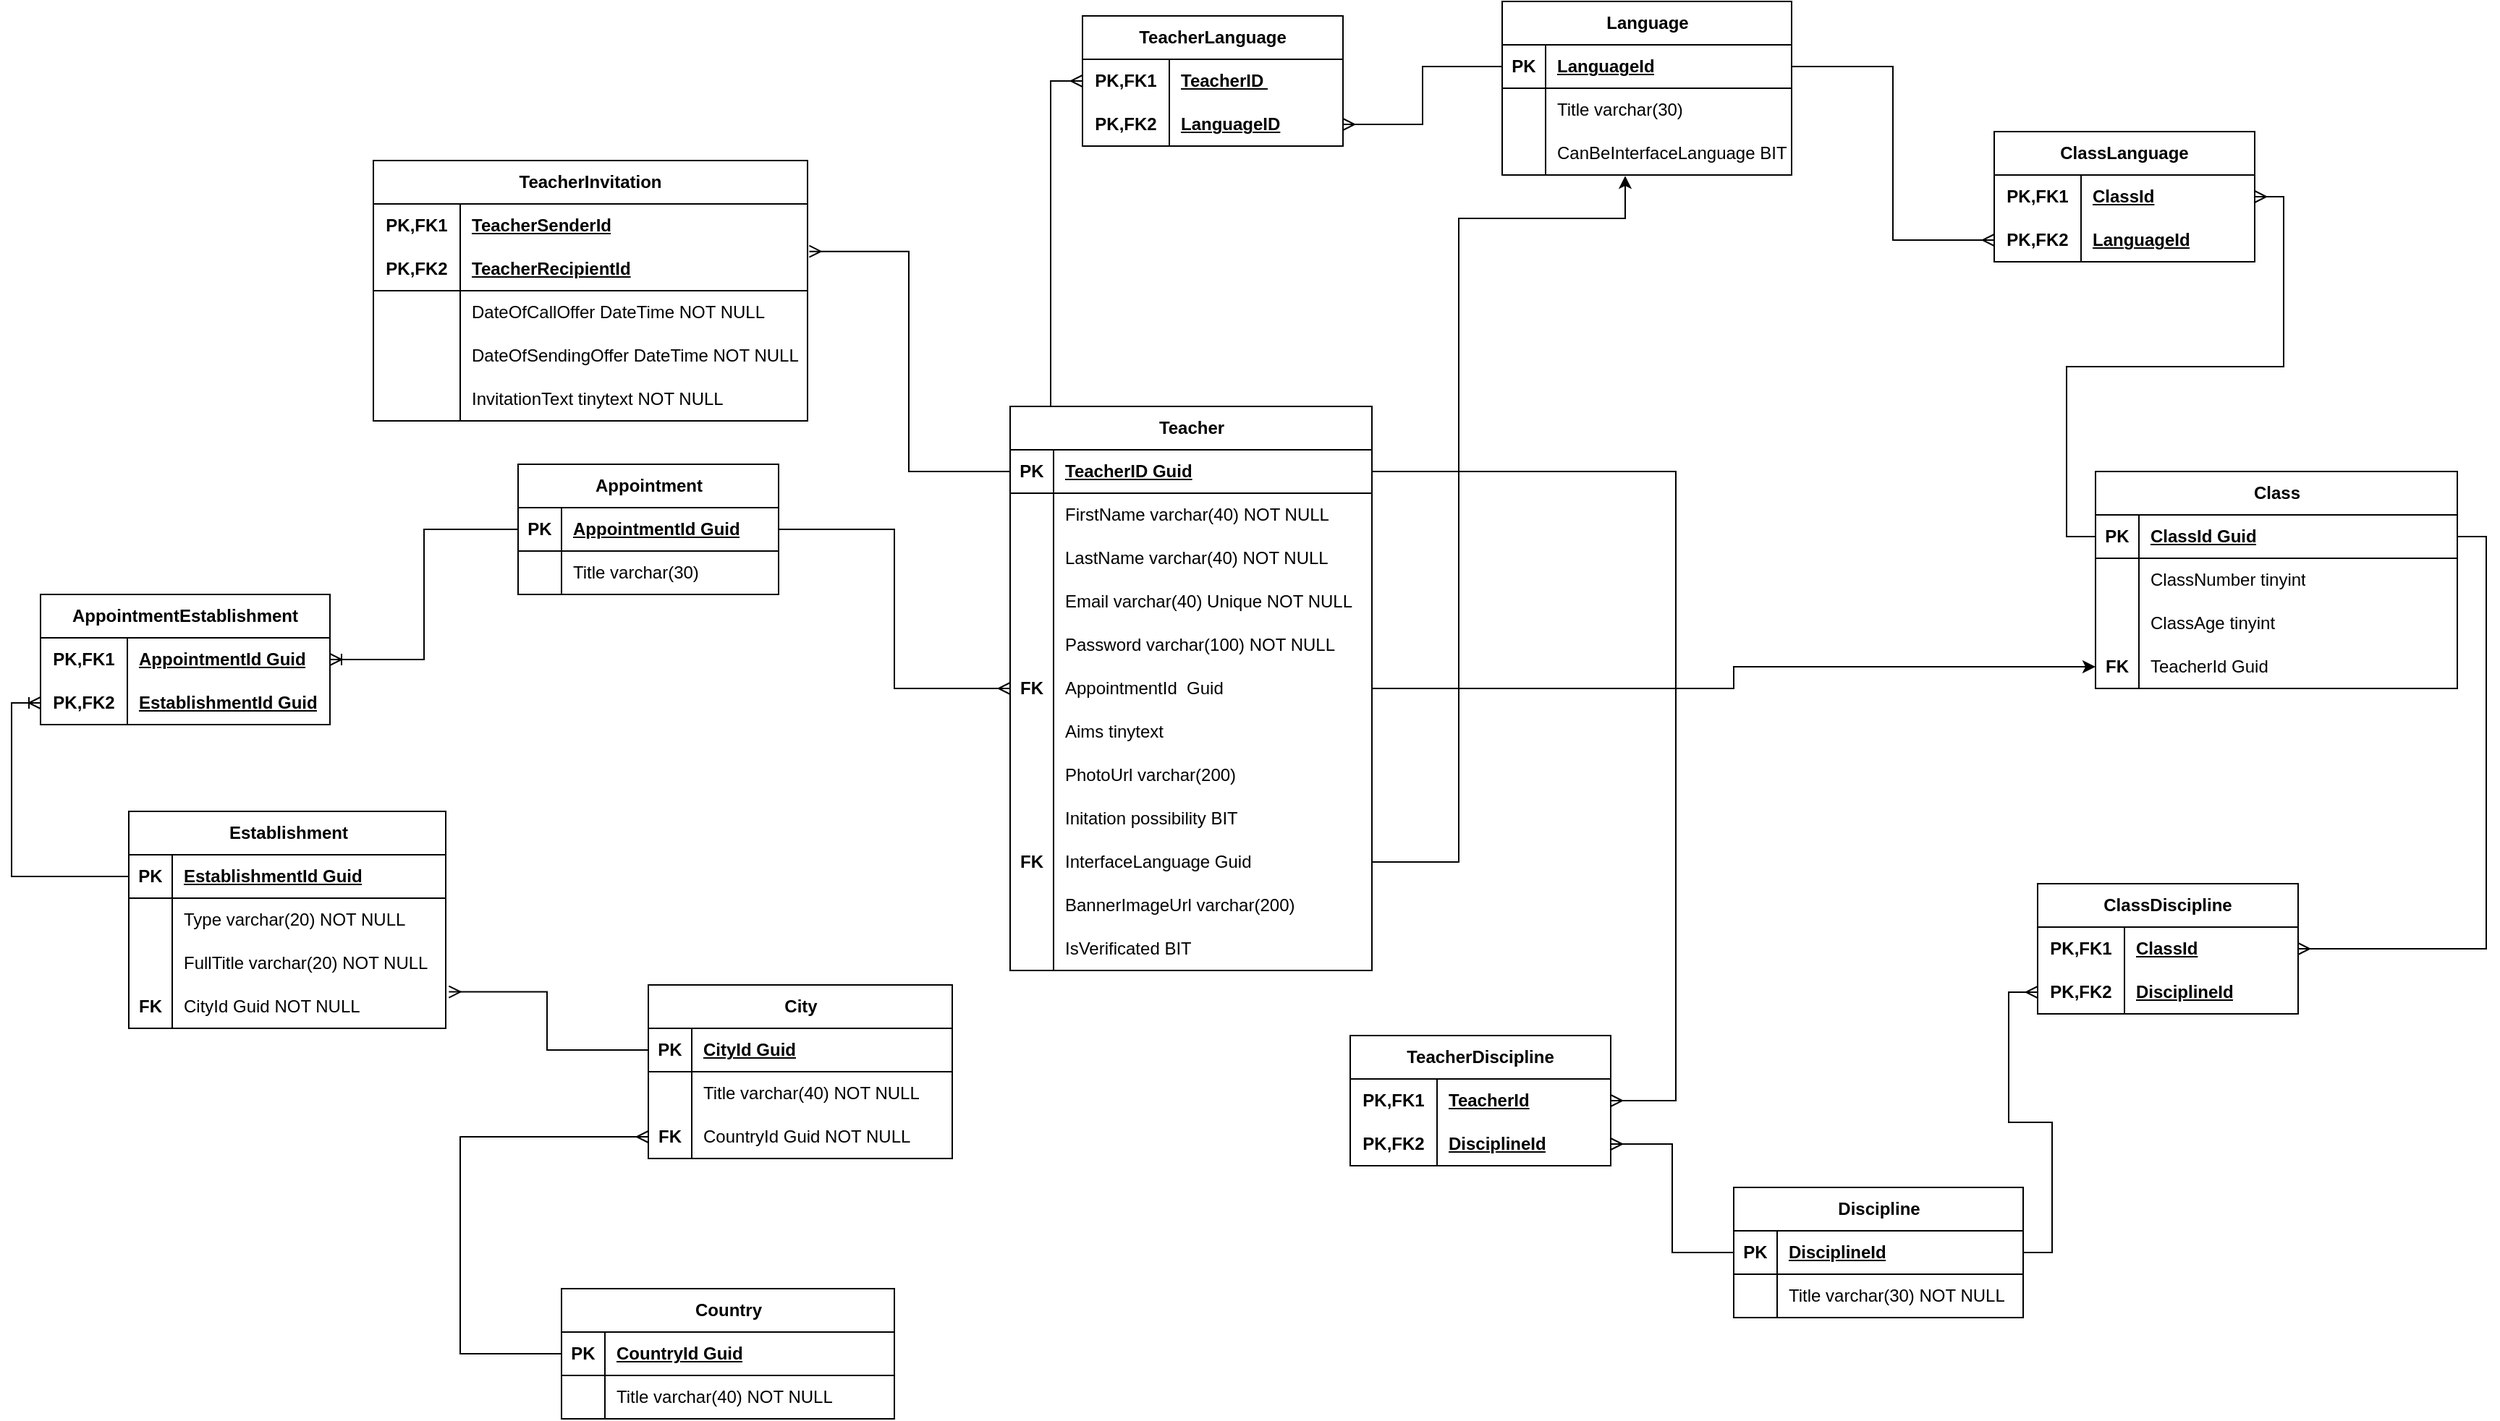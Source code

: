 <mxfile version="21.5.0" type="device">
  <diagram name="Page-1" id="oLW_052WXGifbZmkv6i8">
    <mxGraphModel dx="1712" dy="426" grid="1" gridSize="10" guides="1" tooltips="1" connect="1" arrows="1" fold="1" page="1" pageScale="1" pageWidth="850" pageHeight="1100" math="0" shadow="0">
      <root>
        <mxCell id="0" />
        <mxCell id="1" parent="0" />
        <mxCell id="5yg50umYMI5J6z6jHBOH-35" style="edgeStyle=orthogonalEdgeStyle;rounded=0;orthogonalLoop=1;jettySize=auto;html=1;entryX=0;entryY=0.5;entryDx=0;entryDy=0;" edge="1" parent="1" source="uHq_uCDm-CEGFwKc-GGL-29" target="uHq_uCDm-CEGFwKc-GGL-214">
          <mxGeometry relative="1" as="geometry" />
        </mxCell>
        <mxCell id="uHq_uCDm-CEGFwKc-GGL-29" value="Teacher" style="shape=table;startSize=30;container=1;collapsible=1;childLayout=tableLayout;fixedRows=1;rowLines=0;fontStyle=1;align=center;resizeLast=1;html=1;strokeWidth=1;" parent="1" vertex="1">
          <mxGeometry x="370" y="430" width="250" height="390" as="geometry">
            <mxRectangle x="370" y="430" width="90" height="30" as="alternateBounds" />
          </mxGeometry>
        </mxCell>
        <mxCell id="uHq_uCDm-CEGFwKc-GGL-30" value="" style="shape=tableRow;horizontal=0;startSize=0;swimlaneHead=0;swimlaneBody=0;fillColor=none;collapsible=0;dropTarget=0;points=[[0,0.5],[1,0.5]];portConstraint=eastwest;top=0;left=0;right=0;bottom=1;strokeWidth=1;" parent="uHq_uCDm-CEGFwKc-GGL-29" vertex="1">
          <mxGeometry y="30" width="250" height="30" as="geometry" />
        </mxCell>
        <mxCell id="uHq_uCDm-CEGFwKc-GGL-31" value="PK" style="shape=partialRectangle;connectable=0;fillColor=none;top=0;left=0;bottom=0;right=0;fontStyle=1;overflow=hidden;whiteSpace=wrap;html=1;strokeWidth=1;" parent="uHq_uCDm-CEGFwKc-GGL-30" vertex="1">
          <mxGeometry width="30" height="30" as="geometry">
            <mxRectangle width="30" height="30" as="alternateBounds" />
          </mxGeometry>
        </mxCell>
        <mxCell id="uHq_uCDm-CEGFwKc-GGL-32" value="TeacherID Guid" style="shape=partialRectangle;connectable=0;fillColor=none;top=0;left=0;bottom=0;right=0;align=left;spacingLeft=6;fontStyle=5;overflow=hidden;whiteSpace=wrap;html=1;strokeWidth=1;" parent="uHq_uCDm-CEGFwKc-GGL-30" vertex="1">
          <mxGeometry x="30" width="220" height="30" as="geometry">
            <mxRectangle width="220" height="30" as="alternateBounds" />
          </mxGeometry>
        </mxCell>
        <mxCell id="uHq_uCDm-CEGFwKc-GGL-33" value="" style="shape=tableRow;horizontal=0;startSize=0;swimlaneHead=0;swimlaneBody=0;fillColor=none;collapsible=0;dropTarget=0;points=[[0,0.5],[1,0.5]];portConstraint=eastwest;top=0;left=0;right=0;bottom=0;strokeWidth=1;" parent="uHq_uCDm-CEGFwKc-GGL-29" vertex="1">
          <mxGeometry y="60" width="250" height="30" as="geometry" />
        </mxCell>
        <mxCell id="uHq_uCDm-CEGFwKc-GGL-34" value="" style="shape=partialRectangle;connectable=0;fillColor=none;top=0;left=0;bottom=0;right=0;editable=1;overflow=hidden;whiteSpace=wrap;html=1;strokeWidth=1;" parent="uHq_uCDm-CEGFwKc-GGL-33" vertex="1">
          <mxGeometry width="30" height="30" as="geometry">
            <mxRectangle width="30" height="30" as="alternateBounds" />
          </mxGeometry>
        </mxCell>
        <mxCell id="uHq_uCDm-CEGFwKc-GGL-35" value="FirstName varchar(40) NOT NULL" style="shape=partialRectangle;connectable=0;fillColor=none;top=0;left=0;bottom=0;right=0;align=left;spacingLeft=6;overflow=hidden;whiteSpace=wrap;html=1;strokeWidth=1;" parent="uHq_uCDm-CEGFwKc-GGL-33" vertex="1">
          <mxGeometry x="30" width="220" height="30" as="geometry">
            <mxRectangle width="220" height="30" as="alternateBounds" />
          </mxGeometry>
        </mxCell>
        <mxCell id="uHq_uCDm-CEGFwKc-GGL-36" value="" style="shape=tableRow;horizontal=0;startSize=0;swimlaneHead=0;swimlaneBody=0;fillColor=none;collapsible=0;dropTarget=0;points=[[0,0.5],[1,0.5]];portConstraint=eastwest;top=0;left=0;right=0;bottom=0;strokeWidth=1;" parent="uHq_uCDm-CEGFwKc-GGL-29" vertex="1">
          <mxGeometry y="90" width="250" height="30" as="geometry" />
        </mxCell>
        <mxCell id="uHq_uCDm-CEGFwKc-GGL-37" value="" style="shape=partialRectangle;connectable=0;fillColor=none;top=0;left=0;bottom=0;right=0;editable=1;overflow=hidden;whiteSpace=wrap;html=1;strokeWidth=1;" parent="uHq_uCDm-CEGFwKc-GGL-36" vertex="1">
          <mxGeometry width="30" height="30" as="geometry">
            <mxRectangle width="30" height="30" as="alternateBounds" />
          </mxGeometry>
        </mxCell>
        <mxCell id="uHq_uCDm-CEGFwKc-GGL-38" value="LastName varchar(40) NOT NULL" style="shape=partialRectangle;connectable=0;fillColor=none;top=0;left=0;bottom=0;right=0;align=left;spacingLeft=6;overflow=hidden;whiteSpace=wrap;html=1;strokeWidth=1;" parent="uHq_uCDm-CEGFwKc-GGL-36" vertex="1">
          <mxGeometry x="30" width="220" height="30" as="geometry">
            <mxRectangle width="220" height="30" as="alternateBounds" />
          </mxGeometry>
        </mxCell>
        <mxCell id="uHq_uCDm-CEGFwKc-GGL-42" value="" style="shape=tableRow;horizontal=0;startSize=0;swimlaneHead=0;swimlaneBody=0;fillColor=none;collapsible=0;dropTarget=0;points=[[0,0.5],[1,0.5]];portConstraint=eastwest;top=0;left=0;right=0;bottom=0;strokeWidth=1;" parent="uHq_uCDm-CEGFwKc-GGL-29" vertex="1">
          <mxGeometry y="120" width="250" height="30" as="geometry" />
        </mxCell>
        <mxCell id="uHq_uCDm-CEGFwKc-GGL-43" value="" style="shape=partialRectangle;connectable=0;fillColor=none;top=0;left=0;bottom=0;right=0;editable=1;overflow=hidden;whiteSpace=wrap;html=1;strokeWidth=1;" parent="uHq_uCDm-CEGFwKc-GGL-42" vertex="1">
          <mxGeometry width="30" height="30" as="geometry">
            <mxRectangle width="30" height="30" as="alternateBounds" />
          </mxGeometry>
        </mxCell>
        <mxCell id="uHq_uCDm-CEGFwKc-GGL-44" value="Email varchar(40) Unique NOT NULL" style="shape=partialRectangle;connectable=0;fillColor=none;top=0;left=0;bottom=0;right=0;align=left;spacingLeft=6;overflow=hidden;whiteSpace=wrap;html=1;strokeWidth=1;" parent="uHq_uCDm-CEGFwKc-GGL-42" vertex="1">
          <mxGeometry x="30" width="220" height="30" as="geometry">
            <mxRectangle width="220" height="30" as="alternateBounds" />
          </mxGeometry>
        </mxCell>
        <mxCell id="uHq_uCDm-CEGFwKc-GGL-45" value="" style="shape=tableRow;horizontal=0;startSize=0;swimlaneHead=0;swimlaneBody=0;fillColor=none;collapsible=0;dropTarget=0;points=[[0,0.5],[1,0.5]];portConstraint=eastwest;top=0;left=0;right=0;bottom=0;strokeWidth=1;" parent="uHq_uCDm-CEGFwKc-GGL-29" vertex="1">
          <mxGeometry y="150" width="250" height="30" as="geometry" />
        </mxCell>
        <mxCell id="uHq_uCDm-CEGFwKc-GGL-46" value="" style="shape=partialRectangle;connectable=0;fillColor=none;top=0;left=0;bottom=0;right=0;editable=1;overflow=hidden;whiteSpace=wrap;html=1;strokeWidth=1;" parent="uHq_uCDm-CEGFwKc-GGL-45" vertex="1">
          <mxGeometry width="30" height="30" as="geometry">
            <mxRectangle width="30" height="30" as="alternateBounds" />
          </mxGeometry>
        </mxCell>
        <mxCell id="uHq_uCDm-CEGFwKc-GGL-47" value="Password varchar(100) NOT NULL" style="shape=partialRectangle;connectable=0;fillColor=none;top=0;left=0;bottom=0;right=0;align=left;spacingLeft=6;overflow=hidden;whiteSpace=wrap;html=1;strokeWidth=1;" parent="uHq_uCDm-CEGFwKc-GGL-45" vertex="1">
          <mxGeometry x="30" width="220" height="30" as="geometry">
            <mxRectangle width="220" height="30" as="alternateBounds" />
          </mxGeometry>
        </mxCell>
        <mxCell id="uHq_uCDm-CEGFwKc-GGL-54" value="" style="shape=tableRow;horizontal=0;startSize=0;swimlaneHead=0;swimlaneBody=0;fillColor=none;collapsible=0;dropTarget=0;points=[[0,0.5],[1,0.5]];portConstraint=eastwest;top=0;left=0;right=0;bottom=0;strokeWidth=1;" parent="uHq_uCDm-CEGFwKc-GGL-29" vertex="1">
          <mxGeometry y="180" width="250" height="30" as="geometry" />
        </mxCell>
        <mxCell id="uHq_uCDm-CEGFwKc-GGL-55" value="FK" style="shape=partialRectangle;connectable=0;fillColor=none;top=0;left=0;bottom=0;right=0;editable=1;overflow=hidden;whiteSpace=wrap;html=1;strokeWidth=1;fontStyle=1" parent="uHq_uCDm-CEGFwKc-GGL-54" vertex="1">
          <mxGeometry width="30" height="30" as="geometry">
            <mxRectangle width="30" height="30" as="alternateBounds" />
          </mxGeometry>
        </mxCell>
        <mxCell id="uHq_uCDm-CEGFwKc-GGL-56" value="AppointmentId&amp;nbsp; Guid" style="shape=partialRectangle;connectable=0;fillColor=none;top=0;left=0;bottom=0;right=0;align=left;spacingLeft=6;overflow=hidden;whiteSpace=wrap;html=1;strokeWidth=1;" parent="uHq_uCDm-CEGFwKc-GGL-54" vertex="1">
          <mxGeometry x="30" width="220" height="30" as="geometry">
            <mxRectangle width="220" height="30" as="alternateBounds" />
          </mxGeometry>
        </mxCell>
        <mxCell id="uHq_uCDm-CEGFwKc-GGL-217" value="" style="shape=tableRow;horizontal=0;startSize=0;swimlaneHead=0;swimlaneBody=0;fillColor=none;collapsible=0;dropTarget=0;points=[[0,0.5],[1,0.5]];portConstraint=eastwest;top=0;left=0;right=0;bottom=0;strokeWidth=1;" parent="uHq_uCDm-CEGFwKc-GGL-29" vertex="1">
          <mxGeometry y="210" width="250" height="30" as="geometry" />
        </mxCell>
        <mxCell id="uHq_uCDm-CEGFwKc-GGL-218" value="" style="shape=partialRectangle;connectable=0;fillColor=none;top=0;left=0;bottom=0;right=0;editable=1;overflow=hidden;whiteSpace=wrap;html=1;strokeWidth=1;" parent="uHq_uCDm-CEGFwKc-GGL-217" vertex="1">
          <mxGeometry width="30" height="30" as="geometry">
            <mxRectangle width="30" height="30" as="alternateBounds" />
          </mxGeometry>
        </mxCell>
        <mxCell id="uHq_uCDm-CEGFwKc-GGL-219" value="Aims tinytext" style="shape=partialRectangle;connectable=0;fillColor=none;top=0;left=0;bottom=0;right=0;align=left;spacingLeft=6;overflow=hidden;whiteSpace=wrap;html=1;strokeWidth=1;" parent="uHq_uCDm-CEGFwKc-GGL-217" vertex="1">
          <mxGeometry x="30" width="220" height="30" as="geometry">
            <mxRectangle width="220" height="30" as="alternateBounds" />
          </mxGeometry>
        </mxCell>
        <mxCell id="uHq_uCDm-CEGFwKc-GGL-256" value="" style="shape=tableRow;horizontal=0;startSize=0;swimlaneHead=0;swimlaneBody=0;fillColor=none;collapsible=0;dropTarget=0;points=[[0,0.5],[1,0.5]];portConstraint=eastwest;top=0;left=0;right=0;bottom=0;strokeWidth=1;" parent="uHq_uCDm-CEGFwKc-GGL-29" vertex="1">
          <mxGeometry y="240" width="250" height="30" as="geometry" />
        </mxCell>
        <mxCell id="uHq_uCDm-CEGFwKc-GGL-257" value="" style="shape=partialRectangle;connectable=0;fillColor=none;top=0;left=0;bottom=0;right=0;editable=1;overflow=hidden;whiteSpace=wrap;html=1;strokeWidth=1;" parent="uHq_uCDm-CEGFwKc-GGL-256" vertex="1">
          <mxGeometry width="30" height="30" as="geometry">
            <mxRectangle width="30" height="30" as="alternateBounds" />
          </mxGeometry>
        </mxCell>
        <mxCell id="uHq_uCDm-CEGFwKc-GGL-258" value="PhotoUrl varchar(200)" style="shape=partialRectangle;connectable=0;fillColor=none;top=0;left=0;bottom=0;right=0;align=left;spacingLeft=6;overflow=hidden;whiteSpace=wrap;html=1;strokeWidth=1;" parent="uHq_uCDm-CEGFwKc-GGL-256" vertex="1">
          <mxGeometry x="30" width="220" height="30" as="geometry">
            <mxRectangle width="220" height="30" as="alternateBounds" />
          </mxGeometry>
        </mxCell>
        <mxCell id="ctQBOZw4vagbi_QwaWRH-1" value="" style="shape=tableRow;horizontal=0;startSize=0;swimlaneHead=0;swimlaneBody=0;fillColor=none;collapsible=0;dropTarget=0;points=[[0,0.5],[1,0.5]];portConstraint=eastwest;top=0;left=0;right=0;bottom=0;strokeWidth=1;" parent="uHq_uCDm-CEGFwKc-GGL-29" vertex="1">
          <mxGeometry y="270" width="250" height="30" as="geometry" />
        </mxCell>
        <mxCell id="ctQBOZw4vagbi_QwaWRH-2" value="" style="shape=partialRectangle;connectable=0;fillColor=none;top=0;left=0;bottom=0;right=0;editable=1;overflow=hidden;whiteSpace=wrap;html=1;strokeWidth=1;" parent="ctQBOZw4vagbi_QwaWRH-1" vertex="1">
          <mxGeometry width="30" height="30" as="geometry">
            <mxRectangle width="30" height="30" as="alternateBounds" />
          </mxGeometry>
        </mxCell>
        <mxCell id="ctQBOZw4vagbi_QwaWRH-3" value="Initation possibility BIT" style="shape=partialRectangle;connectable=0;fillColor=none;top=0;left=0;bottom=0;right=0;align=left;spacingLeft=6;overflow=hidden;whiteSpace=wrap;html=1;strokeWidth=1;" parent="ctQBOZw4vagbi_QwaWRH-1" vertex="1">
          <mxGeometry x="30" width="220" height="30" as="geometry">
            <mxRectangle width="220" height="30" as="alternateBounds" />
          </mxGeometry>
        </mxCell>
        <mxCell id="ctQBOZw4vagbi_QwaWRH-4" value="" style="shape=tableRow;horizontal=0;startSize=0;swimlaneHead=0;swimlaneBody=0;fillColor=none;collapsible=0;dropTarget=0;points=[[0,0.5],[1,0.5]];portConstraint=eastwest;top=0;left=0;right=0;bottom=0;strokeWidth=1;" parent="uHq_uCDm-CEGFwKc-GGL-29" vertex="1">
          <mxGeometry y="300" width="250" height="30" as="geometry" />
        </mxCell>
        <mxCell id="ctQBOZw4vagbi_QwaWRH-5" value="&lt;b&gt;FK&lt;/b&gt;" style="shape=partialRectangle;connectable=0;fillColor=none;top=0;left=0;bottom=0;right=0;editable=1;overflow=hidden;whiteSpace=wrap;html=1;strokeWidth=1;" parent="ctQBOZw4vagbi_QwaWRH-4" vertex="1">
          <mxGeometry width="30" height="30" as="geometry">
            <mxRectangle width="30" height="30" as="alternateBounds" />
          </mxGeometry>
        </mxCell>
        <mxCell id="ctQBOZw4vagbi_QwaWRH-6" value="InterfaceLanguage Guid" style="shape=partialRectangle;connectable=0;fillColor=none;top=0;left=0;bottom=0;right=0;align=left;spacingLeft=6;overflow=hidden;whiteSpace=wrap;html=1;strokeWidth=1;" parent="ctQBOZw4vagbi_QwaWRH-4" vertex="1">
          <mxGeometry x="30" width="220" height="30" as="geometry">
            <mxRectangle width="220" height="30" as="alternateBounds" />
          </mxGeometry>
        </mxCell>
        <mxCell id="5yg50umYMI5J6z6jHBOH-31" value="" style="shape=tableRow;horizontal=0;startSize=0;swimlaneHead=0;swimlaneBody=0;fillColor=none;collapsible=0;dropTarget=0;points=[[0,0.5],[1,0.5]];portConstraint=eastwest;top=0;left=0;right=0;bottom=0;strokeWidth=1;" vertex="1" parent="uHq_uCDm-CEGFwKc-GGL-29">
          <mxGeometry y="330" width="250" height="30" as="geometry" />
        </mxCell>
        <mxCell id="5yg50umYMI5J6z6jHBOH-32" value="" style="shape=partialRectangle;connectable=0;fillColor=none;top=0;left=0;bottom=0;right=0;editable=1;overflow=hidden;whiteSpace=wrap;html=1;strokeWidth=1;" vertex="1" parent="5yg50umYMI5J6z6jHBOH-31">
          <mxGeometry width="30" height="30" as="geometry">
            <mxRectangle width="30" height="30" as="alternateBounds" />
          </mxGeometry>
        </mxCell>
        <mxCell id="5yg50umYMI5J6z6jHBOH-33" value="BannerImageUrl varchar(200)" style="shape=partialRectangle;connectable=0;fillColor=none;top=0;left=0;bottom=0;right=0;align=left;spacingLeft=6;overflow=hidden;whiteSpace=wrap;html=1;strokeWidth=1;" vertex="1" parent="5yg50umYMI5J6z6jHBOH-31">
          <mxGeometry x="30" width="220" height="30" as="geometry">
            <mxRectangle width="220" height="30" as="alternateBounds" />
          </mxGeometry>
        </mxCell>
        <mxCell id="5yg50umYMI5J6z6jHBOH-40" value="" style="shape=tableRow;horizontal=0;startSize=0;swimlaneHead=0;swimlaneBody=0;fillColor=none;collapsible=0;dropTarget=0;points=[[0,0.5],[1,0.5]];portConstraint=eastwest;top=0;left=0;right=0;bottom=0;strokeWidth=1;" vertex="1" parent="uHq_uCDm-CEGFwKc-GGL-29">
          <mxGeometry y="360" width="250" height="30" as="geometry" />
        </mxCell>
        <mxCell id="5yg50umYMI5J6z6jHBOH-41" value="" style="shape=partialRectangle;connectable=0;fillColor=none;top=0;left=0;bottom=0;right=0;editable=1;overflow=hidden;whiteSpace=wrap;html=1;strokeWidth=1;" vertex="1" parent="5yg50umYMI5J6z6jHBOH-40">
          <mxGeometry width="30" height="30" as="geometry">
            <mxRectangle width="30" height="30" as="alternateBounds" />
          </mxGeometry>
        </mxCell>
        <mxCell id="5yg50umYMI5J6z6jHBOH-42" value="IsVerificated BIT" style="shape=partialRectangle;connectable=0;fillColor=none;top=0;left=0;bottom=0;right=0;align=left;spacingLeft=6;overflow=hidden;whiteSpace=wrap;html=1;strokeWidth=1;" vertex="1" parent="5yg50umYMI5J6z6jHBOH-40">
          <mxGeometry x="30" width="220" height="30" as="geometry">
            <mxRectangle width="220" height="30" as="alternateBounds" />
          </mxGeometry>
        </mxCell>
        <mxCell id="uHq_uCDm-CEGFwKc-GGL-66" value="Class" style="shape=table;startSize=30;container=1;collapsible=1;childLayout=tableLayout;fixedRows=1;rowLines=0;fontStyle=1;align=center;resizeLast=1;html=1;strokeWidth=1;" parent="1" vertex="1">
          <mxGeometry x="1120" y="475" width="250" height="150" as="geometry" />
        </mxCell>
        <mxCell id="uHq_uCDm-CEGFwKc-GGL-67" value="" style="shape=tableRow;horizontal=0;startSize=0;swimlaneHead=0;swimlaneBody=0;fillColor=none;collapsible=0;dropTarget=0;points=[[0,0.5],[1,0.5]];portConstraint=eastwest;top=0;left=0;right=0;bottom=1;strokeWidth=1;" parent="uHq_uCDm-CEGFwKc-GGL-66" vertex="1">
          <mxGeometry y="30" width="250" height="30" as="geometry" />
        </mxCell>
        <mxCell id="uHq_uCDm-CEGFwKc-GGL-68" value="PK" style="shape=partialRectangle;connectable=0;fillColor=none;top=0;left=0;bottom=0;right=0;fontStyle=1;overflow=hidden;whiteSpace=wrap;html=1;strokeWidth=1;" parent="uHq_uCDm-CEGFwKc-GGL-67" vertex="1">
          <mxGeometry width="30" height="30" as="geometry">
            <mxRectangle width="30" height="30" as="alternateBounds" />
          </mxGeometry>
        </mxCell>
        <mxCell id="uHq_uCDm-CEGFwKc-GGL-69" value="ClassId Guid" style="shape=partialRectangle;connectable=0;fillColor=none;top=0;left=0;bottom=0;right=0;align=left;spacingLeft=6;fontStyle=5;overflow=hidden;whiteSpace=wrap;html=1;strokeWidth=1;" parent="uHq_uCDm-CEGFwKc-GGL-67" vertex="1">
          <mxGeometry x="30" width="220" height="30" as="geometry">
            <mxRectangle width="220" height="30" as="alternateBounds" />
          </mxGeometry>
        </mxCell>
        <mxCell id="uHq_uCDm-CEGFwKc-GGL-70" value="" style="shape=tableRow;horizontal=0;startSize=0;swimlaneHead=0;swimlaneBody=0;fillColor=none;collapsible=0;dropTarget=0;points=[[0,0.5],[1,0.5]];portConstraint=eastwest;top=0;left=0;right=0;bottom=0;strokeWidth=1;" parent="uHq_uCDm-CEGFwKc-GGL-66" vertex="1">
          <mxGeometry y="60" width="250" height="30" as="geometry" />
        </mxCell>
        <mxCell id="uHq_uCDm-CEGFwKc-GGL-71" value="" style="shape=partialRectangle;connectable=0;fillColor=none;top=0;left=0;bottom=0;right=0;editable=1;overflow=hidden;whiteSpace=wrap;html=1;strokeWidth=1;" parent="uHq_uCDm-CEGFwKc-GGL-70" vertex="1">
          <mxGeometry width="30" height="30" as="geometry">
            <mxRectangle width="30" height="30" as="alternateBounds" />
          </mxGeometry>
        </mxCell>
        <mxCell id="uHq_uCDm-CEGFwKc-GGL-72" value="ClassNumber tinyint" style="shape=partialRectangle;connectable=0;fillColor=none;top=0;left=0;bottom=0;right=0;align=left;spacingLeft=6;overflow=hidden;whiteSpace=wrap;html=1;strokeWidth=1;" parent="uHq_uCDm-CEGFwKc-GGL-70" vertex="1">
          <mxGeometry x="30" width="220" height="30" as="geometry">
            <mxRectangle width="220" height="30" as="alternateBounds" />
          </mxGeometry>
        </mxCell>
        <mxCell id="uHq_uCDm-CEGFwKc-GGL-79" value="" style="shape=tableRow;horizontal=0;startSize=0;swimlaneHead=0;swimlaneBody=0;fillColor=none;collapsible=0;dropTarget=0;points=[[0,0.5],[1,0.5]];portConstraint=eastwest;top=0;left=0;right=0;bottom=0;strokeWidth=1;" parent="uHq_uCDm-CEGFwKc-GGL-66" vertex="1">
          <mxGeometry y="90" width="250" height="30" as="geometry" />
        </mxCell>
        <mxCell id="uHq_uCDm-CEGFwKc-GGL-80" value="" style="shape=partialRectangle;connectable=0;fillColor=none;top=0;left=0;bottom=0;right=0;editable=1;overflow=hidden;whiteSpace=wrap;html=1;strokeWidth=1;" parent="uHq_uCDm-CEGFwKc-GGL-79" vertex="1">
          <mxGeometry width="30" height="30" as="geometry">
            <mxRectangle width="30" height="30" as="alternateBounds" />
          </mxGeometry>
        </mxCell>
        <mxCell id="uHq_uCDm-CEGFwKc-GGL-81" value="ClassAge tinyint" style="shape=partialRectangle;connectable=0;fillColor=none;top=0;left=0;bottom=0;right=0;align=left;spacingLeft=6;overflow=hidden;whiteSpace=wrap;html=1;strokeWidth=1;" parent="uHq_uCDm-CEGFwKc-GGL-79" vertex="1">
          <mxGeometry x="30" width="220" height="30" as="geometry">
            <mxRectangle width="220" height="30" as="alternateBounds" />
          </mxGeometry>
        </mxCell>
        <mxCell id="uHq_uCDm-CEGFwKc-GGL-214" value="" style="shape=tableRow;horizontal=0;startSize=0;swimlaneHead=0;swimlaneBody=0;fillColor=none;collapsible=0;dropTarget=0;points=[[0,0.5],[1,0.5]];portConstraint=eastwest;top=0;left=0;right=0;bottom=0;strokeWidth=1;" parent="uHq_uCDm-CEGFwKc-GGL-66" vertex="1">
          <mxGeometry y="120" width="250" height="30" as="geometry" />
        </mxCell>
        <mxCell id="uHq_uCDm-CEGFwKc-GGL-215" value="&lt;b&gt;FK&lt;/b&gt;" style="shape=partialRectangle;connectable=0;fillColor=none;top=0;left=0;bottom=0;right=0;editable=1;overflow=hidden;whiteSpace=wrap;html=1;strokeWidth=1;" parent="uHq_uCDm-CEGFwKc-GGL-214" vertex="1">
          <mxGeometry width="30" height="30" as="geometry">
            <mxRectangle width="30" height="30" as="alternateBounds" />
          </mxGeometry>
        </mxCell>
        <mxCell id="uHq_uCDm-CEGFwKc-GGL-216" value="TeacherId Guid" style="shape=partialRectangle;connectable=0;fillColor=none;top=0;left=0;bottom=0;right=0;align=left;spacingLeft=6;overflow=hidden;whiteSpace=wrap;html=1;strokeWidth=1;" parent="uHq_uCDm-CEGFwKc-GGL-214" vertex="1">
          <mxGeometry x="30" width="220" height="30" as="geometry">
            <mxRectangle width="220" height="30" as="alternateBounds" />
          </mxGeometry>
        </mxCell>
        <mxCell id="uHq_uCDm-CEGFwKc-GGL-100" value="Establishment" style="shape=table;startSize=30;container=1;collapsible=1;childLayout=tableLayout;fixedRows=1;rowLines=0;fontStyle=1;align=center;resizeLast=1;html=1;strokeWidth=1;" parent="1" vertex="1">
          <mxGeometry x="-239" y="710" width="219" height="150" as="geometry" />
        </mxCell>
        <mxCell id="uHq_uCDm-CEGFwKc-GGL-101" value="" style="shape=tableRow;horizontal=0;startSize=0;swimlaneHead=0;swimlaneBody=0;fillColor=none;collapsible=0;dropTarget=0;points=[[0,0.5],[1,0.5]];portConstraint=eastwest;top=0;left=0;right=0;bottom=1;strokeWidth=1;" parent="uHq_uCDm-CEGFwKc-GGL-100" vertex="1">
          <mxGeometry y="30" width="219" height="30" as="geometry" />
        </mxCell>
        <mxCell id="uHq_uCDm-CEGFwKc-GGL-102" value="PK" style="shape=partialRectangle;connectable=0;fillColor=none;top=0;left=0;bottom=0;right=0;fontStyle=1;overflow=hidden;whiteSpace=wrap;html=1;strokeWidth=1;" parent="uHq_uCDm-CEGFwKc-GGL-101" vertex="1">
          <mxGeometry width="30" height="30" as="geometry">
            <mxRectangle width="30" height="30" as="alternateBounds" />
          </mxGeometry>
        </mxCell>
        <mxCell id="uHq_uCDm-CEGFwKc-GGL-103" value="EstablishmentId Guid" style="shape=partialRectangle;connectable=0;fillColor=none;top=0;left=0;bottom=0;right=0;align=left;spacingLeft=6;fontStyle=5;overflow=hidden;whiteSpace=wrap;html=1;strokeWidth=1;" parent="uHq_uCDm-CEGFwKc-GGL-101" vertex="1">
          <mxGeometry x="30" width="189" height="30" as="geometry">
            <mxRectangle width="189" height="30" as="alternateBounds" />
          </mxGeometry>
        </mxCell>
        <mxCell id="uHq_uCDm-CEGFwKc-GGL-104" value="" style="shape=tableRow;horizontal=0;startSize=0;swimlaneHead=0;swimlaneBody=0;fillColor=none;collapsible=0;dropTarget=0;points=[[0,0.5],[1,0.5]];portConstraint=eastwest;top=0;left=0;right=0;bottom=0;strokeWidth=1;" parent="uHq_uCDm-CEGFwKc-GGL-100" vertex="1">
          <mxGeometry y="60" width="219" height="30" as="geometry" />
        </mxCell>
        <mxCell id="uHq_uCDm-CEGFwKc-GGL-105" value="" style="shape=partialRectangle;connectable=0;fillColor=none;top=0;left=0;bottom=0;right=0;editable=1;overflow=hidden;whiteSpace=wrap;html=1;strokeWidth=1;" parent="uHq_uCDm-CEGFwKc-GGL-104" vertex="1">
          <mxGeometry width="30" height="30" as="geometry">
            <mxRectangle width="30" height="30" as="alternateBounds" />
          </mxGeometry>
        </mxCell>
        <mxCell id="uHq_uCDm-CEGFwKc-GGL-106" value="Type varchar(20) NOT NULL" style="shape=partialRectangle;connectable=0;fillColor=none;top=0;left=0;bottom=0;right=0;align=left;spacingLeft=6;overflow=hidden;whiteSpace=wrap;html=1;strokeWidth=1;" parent="uHq_uCDm-CEGFwKc-GGL-104" vertex="1">
          <mxGeometry x="30" width="189" height="30" as="geometry">
            <mxRectangle width="189" height="30" as="alternateBounds" />
          </mxGeometry>
        </mxCell>
        <mxCell id="uHq_uCDm-CEGFwKc-GGL-107" value="" style="shape=tableRow;horizontal=0;startSize=0;swimlaneHead=0;swimlaneBody=0;fillColor=none;collapsible=0;dropTarget=0;points=[[0,0.5],[1,0.5]];portConstraint=eastwest;top=0;left=0;right=0;bottom=0;strokeWidth=1;" parent="uHq_uCDm-CEGFwKc-GGL-100" vertex="1">
          <mxGeometry y="90" width="219" height="30" as="geometry" />
        </mxCell>
        <mxCell id="uHq_uCDm-CEGFwKc-GGL-108" value="" style="shape=partialRectangle;connectable=0;fillColor=none;top=0;left=0;bottom=0;right=0;editable=1;overflow=hidden;whiteSpace=wrap;html=1;strokeWidth=1;" parent="uHq_uCDm-CEGFwKc-GGL-107" vertex="1">
          <mxGeometry width="30" height="30" as="geometry">
            <mxRectangle width="30" height="30" as="alternateBounds" />
          </mxGeometry>
        </mxCell>
        <mxCell id="uHq_uCDm-CEGFwKc-GGL-109" value="FullTitle varchar(20) NOT NULL" style="shape=partialRectangle;connectable=0;fillColor=none;top=0;left=0;bottom=0;right=0;align=left;spacingLeft=6;overflow=hidden;whiteSpace=wrap;html=1;strokeWidth=1;" parent="uHq_uCDm-CEGFwKc-GGL-107" vertex="1">
          <mxGeometry x="30" width="189" height="30" as="geometry">
            <mxRectangle width="189" height="30" as="alternateBounds" />
          </mxGeometry>
        </mxCell>
        <mxCell id="uHq_uCDm-CEGFwKc-GGL-110" value="" style="shape=tableRow;horizontal=0;startSize=0;swimlaneHead=0;swimlaneBody=0;fillColor=none;collapsible=0;dropTarget=0;points=[[0,0.5],[1,0.5]];portConstraint=eastwest;top=0;left=0;right=0;bottom=0;strokeWidth=1;" parent="uHq_uCDm-CEGFwKc-GGL-100" vertex="1">
          <mxGeometry y="120" width="219" height="30" as="geometry" />
        </mxCell>
        <mxCell id="uHq_uCDm-CEGFwKc-GGL-111" value="&lt;b&gt;FK&lt;/b&gt;" style="shape=partialRectangle;connectable=0;fillColor=none;top=0;left=0;bottom=0;right=0;editable=1;overflow=hidden;whiteSpace=wrap;html=1;strokeWidth=1;" parent="uHq_uCDm-CEGFwKc-GGL-110" vertex="1">
          <mxGeometry width="30" height="30" as="geometry">
            <mxRectangle width="30" height="30" as="alternateBounds" />
          </mxGeometry>
        </mxCell>
        <mxCell id="uHq_uCDm-CEGFwKc-GGL-112" value="CityId Guid NOT NULL" style="shape=partialRectangle;connectable=0;fillColor=none;top=0;left=0;bottom=0;right=0;align=left;spacingLeft=6;overflow=hidden;whiteSpace=wrap;html=1;strokeWidth=1;" parent="uHq_uCDm-CEGFwKc-GGL-110" vertex="1">
          <mxGeometry x="30" width="189" height="30" as="geometry">
            <mxRectangle width="189" height="30" as="alternateBounds" />
          </mxGeometry>
        </mxCell>
        <mxCell id="uHq_uCDm-CEGFwKc-GGL-114" value="City" style="shape=table;startSize=30;container=1;collapsible=1;childLayout=tableLayout;fixedRows=1;rowLines=0;fontStyle=1;align=center;resizeLast=1;html=1;strokeWidth=1;" parent="1" vertex="1">
          <mxGeometry x="120" y="830" width="210" height="120" as="geometry" />
        </mxCell>
        <mxCell id="uHq_uCDm-CEGFwKc-GGL-115" value="" style="shape=tableRow;horizontal=0;startSize=0;swimlaneHead=0;swimlaneBody=0;fillColor=none;collapsible=0;dropTarget=0;points=[[0,0.5],[1,0.5]];portConstraint=eastwest;top=0;left=0;right=0;bottom=1;strokeWidth=1;" parent="uHq_uCDm-CEGFwKc-GGL-114" vertex="1">
          <mxGeometry y="30" width="210" height="30" as="geometry" />
        </mxCell>
        <mxCell id="uHq_uCDm-CEGFwKc-GGL-116" value="PK" style="shape=partialRectangle;connectable=0;fillColor=none;top=0;left=0;bottom=0;right=0;fontStyle=1;overflow=hidden;whiteSpace=wrap;html=1;strokeWidth=1;" parent="uHq_uCDm-CEGFwKc-GGL-115" vertex="1">
          <mxGeometry width="30" height="30" as="geometry">
            <mxRectangle width="30" height="30" as="alternateBounds" />
          </mxGeometry>
        </mxCell>
        <mxCell id="uHq_uCDm-CEGFwKc-GGL-117" value="CityId Guid" style="shape=partialRectangle;connectable=0;fillColor=none;top=0;left=0;bottom=0;right=0;align=left;spacingLeft=6;fontStyle=5;overflow=hidden;whiteSpace=wrap;html=1;strokeWidth=1;" parent="uHq_uCDm-CEGFwKc-GGL-115" vertex="1">
          <mxGeometry x="30" width="180" height="30" as="geometry">
            <mxRectangle width="180" height="30" as="alternateBounds" />
          </mxGeometry>
        </mxCell>
        <mxCell id="uHq_uCDm-CEGFwKc-GGL-118" value="" style="shape=tableRow;horizontal=0;startSize=0;swimlaneHead=0;swimlaneBody=0;fillColor=none;collapsible=0;dropTarget=0;points=[[0,0.5],[1,0.5]];portConstraint=eastwest;top=0;left=0;right=0;bottom=0;strokeWidth=1;" parent="uHq_uCDm-CEGFwKc-GGL-114" vertex="1">
          <mxGeometry y="60" width="210" height="30" as="geometry" />
        </mxCell>
        <mxCell id="uHq_uCDm-CEGFwKc-GGL-119" value="" style="shape=partialRectangle;connectable=0;fillColor=none;top=0;left=0;bottom=0;right=0;editable=1;overflow=hidden;whiteSpace=wrap;html=1;strokeWidth=1;" parent="uHq_uCDm-CEGFwKc-GGL-118" vertex="1">
          <mxGeometry width="30" height="30" as="geometry">
            <mxRectangle width="30" height="30" as="alternateBounds" />
          </mxGeometry>
        </mxCell>
        <mxCell id="uHq_uCDm-CEGFwKc-GGL-120" value="Title varchar(40) NOT NULL" style="shape=partialRectangle;connectable=0;fillColor=none;top=0;left=0;bottom=0;right=0;align=left;spacingLeft=6;overflow=hidden;whiteSpace=wrap;html=1;strokeWidth=1;" parent="uHq_uCDm-CEGFwKc-GGL-118" vertex="1">
          <mxGeometry x="30" width="180" height="30" as="geometry">
            <mxRectangle width="180" height="30" as="alternateBounds" />
          </mxGeometry>
        </mxCell>
        <mxCell id="uHq_uCDm-CEGFwKc-GGL-121" value="" style="shape=tableRow;horizontal=0;startSize=0;swimlaneHead=0;swimlaneBody=0;fillColor=none;collapsible=0;dropTarget=0;points=[[0,0.5],[1,0.5]];portConstraint=eastwest;top=0;left=0;right=0;bottom=0;strokeWidth=1;" parent="uHq_uCDm-CEGFwKc-GGL-114" vertex="1">
          <mxGeometry y="90" width="210" height="30" as="geometry" />
        </mxCell>
        <mxCell id="uHq_uCDm-CEGFwKc-GGL-122" value="&lt;b&gt;FK&lt;/b&gt;" style="shape=partialRectangle;connectable=0;fillColor=none;top=0;left=0;bottom=0;right=0;editable=1;overflow=hidden;whiteSpace=wrap;html=1;strokeWidth=1;" parent="uHq_uCDm-CEGFwKc-GGL-121" vertex="1">
          <mxGeometry width="30" height="30" as="geometry">
            <mxRectangle width="30" height="30" as="alternateBounds" />
          </mxGeometry>
        </mxCell>
        <mxCell id="uHq_uCDm-CEGFwKc-GGL-123" value="CountryId Guid NOT NULL" style="shape=partialRectangle;connectable=0;fillColor=none;top=0;left=0;bottom=0;right=0;align=left;spacingLeft=6;overflow=hidden;whiteSpace=wrap;html=1;strokeWidth=1;" parent="uHq_uCDm-CEGFwKc-GGL-121" vertex="1">
          <mxGeometry x="30" width="180" height="30" as="geometry">
            <mxRectangle width="180" height="30" as="alternateBounds" />
          </mxGeometry>
        </mxCell>
        <mxCell id="uHq_uCDm-CEGFwKc-GGL-127" value="Country" style="shape=table;startSize=30;container=1;collapsible=1;childLayout=tableLayout;fixedRows=1;rowLines=0;fontStyle=1;align=center;resizeLast=1;html=1;strokeWidth=1;" parent="1" vertex="1">
          <mxGeometry x="60" y="1040" width="230" height="90" as="geometry" />
        </mxCell>
        <mxCell id="uHq_uCDm-CEGFwKc-GGL-128" value="" style="shape=tableRow;horizontal=0;startSize=0;swimlaneHead=0;swimlaneBody=0;fillColor=none;collapsible=0;dropTarget=0;points=[[0,0.5],[1,0.5]];portConstraint=eastwest;top=0;left=0;right=0;bottom=1;strokeWidth=1;" parent="uHq_uCDm-CEGFwKc-GGL-127" vertex="1">
          <mxGeometry y="30" width="230" height="30" as="geometry" />
        </mxCell>
        <mxCell id="uHq_uCDm-CEGFwKc-GGL-129" value="PK" style="shape=partialRectangle;connectable=0;fillColor=none;top=0;left=0;bottom=0;right=0;fontStyle=1;overflow=hidden;whiteSpace=wrap;html=1;strokeWidth=1;" parent="uHq_uCDm-CEGFwKc-GGL-128" vertex="1">
          <mxGeometry width="30" height="30" as="geometry">
            <mxRectangle width="30" height="30" as="alternateBounds" />
          </mxGeometry>
        </mxCell>
        <mxCell id="uHq_uCDm-CEGFwKc-GGL-130" value="CountryId Guid" style="shape=partialRectangle;connectable=0;fillColor=none;top=0;left=0;bottom=0;right=0;align=left;spacingLeft=6;fontStyle=5;overflow=hidden;whiteSpace=wrap;html=1;strokeWidth=1;" parent="uHq_uCDm-CEGFwKc-GGL-128" vertex="1">
          <mxGeometry x="30" width="200" height="30" as="geometry">
            <mxRectangle width="200" height="30" as="alternateBounds" />
          </mxGeometry>
        </mxCell>
        <mxCell id="uHq_uCDm-CEGFwKc-GGL-131" value="" style="shape=tableRow;horizontal=0;startSize=0;swimlaneHead=0;swimlaneBody=0;fillColor=none;collapsible=0;dropTarget=0;points=[[0,0.5],[1,0.5]];portConstraint=eastwest;top=0;left=0;right=0;bottom=0;strokeWidth=1;" parent="uHq_uCDm-CEGFwKc-GGL-127" vertex="1">
          <mxGeometry y="60" width="230" height="30" as="geometry" />
        </mxCell>
        <mxCell id="uHq_uCDm-CEGFwKc-GGL-132" value="" style="shape=partialRectangle;connectable=0;fillColor=none;top=0;left=0;bottom=0;right=0;editable=1;overflow=hidden;whiteSpace=wrap;html=1;strokeWidth=1;" parent="uHq_uCDm-CEGFwKc-GGL-131" vertex="1">
          <mxGeometry width="30" height="30" as="geometry">
            <mxRectangle width="30" height="30" as="alternateBounds" />
          </mxGeometry>
        </mxCell>
        <mxCell id="uHq_uCDm-CEGFwKc-GGL-133" value="Title varchar(40) NOT NULL" style="shape=partialRectangle;connectable=0;fillColor=none;top=0;left=0;bottom=0;right=0;align=left;spacingLeft=6;overflow=hidden;whiteSpace=wrap;html=1;strokeWidth=1;" parent="uHq_uCDm-CEGFwKc-GGL-131" vertex="1">
          <mxGeometry x="30" width="200" height="30" as="geometry">
            <mxRectangle width="200" height="30" as="alternateBounds" />
          </mxGeometry>
        </mxCell>
        <mxCell id="uHq_uCDm-CEGFwKc-GGL-138" style="edgeStyle=orthogonalEdgeStyle;rounded=0;orthogonalLoop=1;jettySize=auto;html=1;entryX=0;entryY=0.5;entryDx=0;entryDy=0;endArrow=ERmany;endFill=0;strokeWidth=1;exitX=0;exitY=0.5;exitDx=0;exitDy=0;" parent="1" source="uHq_uCDm-CEGFwKc-GGL-128" target="uHq_uCDm-CEGFwKc-GGL-121" edge="1">
          <mxGeometry relative="1" as="geometry">
            <mxPoint x="-40" y="1010" as="sourcePoint" />
            <Array as="points">
              <mxPoint x="-10" y="1085" />
              <mxPoint x="-10" y="935" />
            </Array>
          </mxGeometry>
        </mxCell>
        <mxCell id="uHq_uCDm-CEGFwKc-GGL-139" style="edgeStyle=orthogonalEdgeStyle;rounded=0;orthogonalLoop=1;jettySize=auto;html=1;entryX=1.01;entryY=0.159;entryDx=0;entryDy=0;endArrow=ERmany;endFill=0;strokeWidth=1;entryPerimeter=0;" parent="1" source="uHq_uCDm-CEGFwKc-GGL-115" target="uHq_uCDm-CEGFwKc-GGL-110" edge="1">
          <mxGeometry relative="1" as="geometry" />
        </mxCell>
        <mxCell id="uHq_uCDm-CEGFwKc-GGL-151" value="TeacherDiscipline" style="shape=table;startSize=30;container=1;collapsible=1;childLayout=tableLayout;fixedRows=1;rowLines=0;fontStyle=1;align=center;resizeLast=1;html=1;whiteSpace=wrap;strokeWidth=1;" parent="1" vertex="1">
          <mxGeometry x="605" y="865" width="180" height="90" as="geometry" />
        </mxCell>
        <mxCell id="uHq_uCDm-CEGFwKc-GGL-152" value="" style="shape=tableRow;horizontal=0;startSize=0;swimlaneHead=0;swimlaneBody=0;fillColor=none;collapsible=0;dropTarget=0;points=[[0,0.5],[1,0.5]];portConstraint=eastwest;top=0;left=0;right=0;bottom=0;html=1;strokeWidth=1;" parent="uHq_uCDm-CEGFwKc-GGL-151" vertex="1">
          <mxGeometry y="30" width="180" height="30" as="geometry" />
        </mxCell>
        <mxCell id="uHq_uCDm-CEGFwKc-GGL-153" value="PK,FK1" style="shape=partialRectangle;connectable=0;fillColor=none;top=0;left=0;bottom=0;right=0;fontStyle=1;overflow=hidden;html=1;whiteSpace=wrap;strokeWidth=1;" parent="uHq_uCDm-CEGFwKc-GGL-152" vertex="1">
          <mxGeometry width="60" height="30" as="geometry">
            <mxRectangle width="60" height="30" as="alternateBounds" />
          </mxGeometry>
        </mxCell>
        <mxCell id="uHq_uCDm-CEGFwKc-GGL-154" value="TeacherId" style="shape=partialRectangle;connectable=0;fillColor=none;top=0;left=0;bottom=0;right=0;align=left;spacingLeft=6;fontStyle=5;overflow=hidden;html=1;whiteSpace=wrap;strokeWidth=1;" parent="uHq_uCDm-CEGFwKc-GGL-152" vertex="1">
          <mxGeometry x="60" width="120" height="30" as="geometry">
            <mxRectangle width="120" height="30" as="alternateBounds" />
          </mxGeometry>
        </mxCell>
        <mxCell id="uHq_uCDm-CEGFwKc-GGL-155" value="" style="shape=tableRow;horizontal=0;startSize=0;swimlaneHead=0;swimlaneBody=0;fillColor=none;collapsible=0;dropTarget=0;points=[[0,0.5],[1,0.5]];portConstraint=eastwest;top=0;left=0;right=0;bottom=1;html=1;strokeWidth=1;" parent="uHq_uCDm-CEGFwKc-GGL-151" vertex="1">
          <mxGeometry y="60" width="180" height="30" as="geometry" />
        </mxCell>
        <mxCell id="uHq_uCDm-CEGFwKc-GGL-156" value="PK,FK2" style="shape=partialRectangle;connectable=0;fillColor=none;top=0;left=0;bottom=0;right=0;fontStyle=1;overflow=hidden;html=1;whiteSpace=wrap;strokeWidth=1;" parent="uHq_uCDm-CEGFwKc-GGL-155" vertex="1">
          <mxGeometry width="60" height="30" as="geometry">
            <mxRectangle width="60" height="30" as="alternateBounds" />
          </mxGeometry>
        </mxCell>
        <mxCell id="uHq_uCDm-CEGFwKc-GGL-157" value="DisciplineId" style="shape=partialRectangle;connectable=0;fillColor=none;top=0;left=0;bottom=0;right=0;align=left;spacingLeft=6;fontStyle=5;overflow=hidden;html=1;whiteSpace=wrap;strokeWidth=1;" parent="uHq_uCDm-CEGFwKc-GGL-155" vertex="1">
          <mxGeometry x="60" width="120" height="30" as="geometry">
            <mxRectangle width="120" height="30" as="alternateBounds" />
          </mxGeometry>
        </mxCell>
        <mxCell id="uHq_uCDm-CEGFwKc-GGL-164" value="Discipline" style="shape=table;startSize=30;container=1;collapsible=1;childLayout=tableLayout;fixedRows=1;rowLines=0;fontStyle=1;align=center;resizeLast=1;html=1;strokeWidth=1;" parent="1" vertex="1">
          <mxGeometry x="870" y="970" width="200" height="90" as="geometry" />
        </mxCell>
        <mxCell id="uHq_uCDm-CEGFwKc-GGL-165" value="" style="shape=tableRow;horizontal=0;startSize=0;swimlaneHead=0;swimlaneBody=0;fillColor=none;collapsible=0;dropTarget=0;points=[[0,0.5],[1,0.5]];portConstraint=eastwest;top=0;left=0;right=0;bottom=1;strokeWidth=1;" parent="uHq_uCDm-CEGFwKc-GGL-164" vertex="1">
          <mxGeometry y="30" width="200" height="30" as="geometry" />
        </mxCell>
        <mxCell id="uHq_uCDm-CEGFwKc-GGL-166" value="PK" style="shape=partialRectangle;connectable=0;fillColor=none;top=0;left=0;bottom=0;right=0;fontStyle=1;overflow=hidden;whiteSpace=wrap;html=1;strokeWidth=1;" parent="uHq_uCDm-CEGFwKc-GGL-165" vertex="1">
          <mxGeometry width="30" height="30" as="geometry">
            <mxRectangle width="30" height="30" as="alternateBounds" />
          </mxGeometry>
        </mxCell>
        <mxCell id="uHq_uCDm-CEGFwKc-GGL-167" value="DisciplineId" style="shape=partialRectangle;connectable=0;fillColor=none;top=0;left=0;bottom=0;right=0;align=left;spacingLeft=6;fontStyle=5;overflow=hidden;whiteSpace=wrap;html=1;strokeWidth=1;" parent="uHq_uCDm-CEGFwKc-GGL-165" vertex="1">
          <mxGeometry x="30" width="170" height="30" as="geometry">
            <mxRectangle width="170" height="30" as="alternateBounds" />
          </mxGeometry>
        </mxCell>
        <mxCell id="uHq_uCDm-CEGFwKc-GGL-168" value="" style="shape=tableRow;horizontal=0;startSize=0;swimlaneHead=0;swimlaneBody=0;fillColor=none;collapsible=0;dropTarget=0;points=[[0,0.5],[1,0.5]];portConstraint=eastwest;top=0;left=0;right=0;bottom=0;strokeWidth=1;" parent="uHq_uCDm-CEGFwKc-GGL-164" vertex="1">
          <mxGeometry y="60" width="200" height="30" as="geometry" />
        </mxCell>
        <mxCell id="uHq_uCDm-CEGFwKc-GGL-169" value="" style="shape=partialRectangle;connectable=0;fillColor=none;top=0;left=0;bottom=0;right=0;editable=1;overflow=hidden;whiteSpace=wrap;html=1;strokeWidth=1;" parent="uHq_uCDm-CEGFwKc-GGL-168" vertex="1">
          <mxGeometry width="30" height="30" as="geometry">
            <mxRectangle width="30" height="30" as="alternateBounds" />
          </mxGeometry>
        </mxCell>
        <mxCell id="uHq_uCDm-CEGFwKc-GGL-170" value="Title varchar(30) NOT NULL" style="shape=partialRectangle;connectable=0;fillColor=none;top=0;left=0;bottom=0;right=0;align=left;spacingLeft=6;overflow=hidden;whiteSpace=wrap;html=1;strokeWidth=1;" parent="uHq_uCDm-CEGFwKc-GGL-168" vertex="1">
          <mxGeometry x="30" width="170" height="30" as="geometry">
            <mxRectangle width="170" height="30" as="alternateBounds" />
          </mxGeometry>
        </mxCell>
        <mxCell id="uHq_uCDm-CEGFwKc-GGL-177" style="edgeStyle=orthogonalEdgeStyle;rounded=0;orthogonalLoop=1;jettySize=auto;html=1;exitX=0;exitY=0.5;exitDx=0;exitDy=0;entryX=1;entryY=0.5;entryDx=0;entryDy=0;endArrow=ERmany;endFill=0;strokeWidth=1;" parent="1" source="uHq_uCDm-CEGFwKc-GGL-165" target="uHq_uCDm-CEGFwKc-GGL-155" edge="1">
          <mxGeometry relative="1" as="geometry" />
        </mxCell>
        <mxCell id="uHq_uCDm-CEGFwKc-GGL-178" style="edgeStyle=orthogonalEdgeStyle;rounded=0;orthogonalLoop=1;jettySize=auto;html=1;exitX=1;exitY=0.5;exitDx=0;exitDy=0;entryX=1;entryY=0.5;entryDx=0;entryDy=0;endArrow=ERmany;endFill=0;strokeWidth=1;" parent="1" source="uHq_uCDm-CEGFwKc-GGL-30" target="uHq_uCDm-CEGFwKc-GGL-152" edge="1">
          <mxGeometry relative="1" as="geometry">
            <Array as="points">
              <mxPoint x="830" y="475" />
              <mxPoint x="830" y="910" />
            </Array>
          </mxGeometry>
        </mxCell>
        <mxCell id="uHq_uCDm-CEGFwKc-GGL-179" value="ClassDiscipline" style="shape=table;startSize=30;container=1;collapsible=1;childLayout=tableLayout;fixedRows=1;rowLines=0;fontStyle=1;align=center;resizeLast=1;html=1;whiteSpace=wrap;strokeWidth=1;" parent="1" vertex="1">
          <mxGeometry x="1080" y="760" width="180" height="90" as="geometry" />
        </mxCell>
        <mxCell id="uHq_uCDm-CEGFwKc-GGL-180" value="" style="shape=tableRow;horizontal=0;startSize=0;swimlaneHead=0;swimlaneBody=0;fillColor=none;collapsible=0;dropTarget=0;points=[[0,0.5],[1,0.5]];portConstraint=eastwest;top=0;left=0;right=0;bottom=0;html=1;strokeWidth=1;" parent="uHq_uCDm-CEGFwKc-GGL-179" vertex="1">
          <mxGeometry y="30" width="180" height="30" as="geometry" />
        </mxCell>
        <mxCell id="uHq_uCDm-CEGFwKc-GGL-181" value="PK,FK1" style="shape=partialRectangle;connectable=0;fillColor=none;top=0;left=0;bottom=0;right=0;fontStyle=1;overflow=hidden;html=1;whiteSpace=wrap;strokeWidth=1;" parent="uHq_uCDm-CEGFwKc-GGL-180" vertex="1">
          <mxGeometry width="60" height="30" as="geometry">
            <mxRectangle width="60" height="30" as="alternateBounds" />
          </mxGeometry>
        </mxCell>
        <mxCell id="uHq_uCDm-CEGFwKc-GGL-182" value="ClassId" style="shape=partialRectangle;connectable=0;fillColor=none;top=0;left=0;bottom=0;right=0;align=left;spacingLeft=6;fontStyle=5;overflow=hidden;html=1;whiteSpace=wrap;strokeWidth=1;" parent="uHq_uCDm-CEGFwKc-GGL-180" vertex="1">
          <mxGeometry x="60" width="120" height="30" as="geometry">
            <mxRectangle width="120" height="30" as="alternateBounds" />
          </mxGeometry>
        </mxCell>
        <mxCell id="uHq_uCDm-CEGFwKc-GGL-183" value="" style="shape=tableRow;horizontal=0;startSize=0;swimlaneHead=0;swimlaneBody=0;fillColor=none;collapsible=0;dropTarget=0;points=[[0,0.5],[1,0.5]];portConstraint=eastwest;top=0;left=0;right=0;bottom=1;html=1;strokeWidth=1;" parent="uHq_uCDm-CEGFwKc-GGL-179" vertex="1">
          <mxGeometry y="60" width="180" height="30" as="geometry" />
        </mxCell>
        <mxCell id="uHq_uCDm-CEGFwKc-GGL-184" value="PK,FK2" style="shape=partialRectangle;connectable=0;fillColor=none;top=0;left=0;bottom=0;right=0;fontStyle=1;overflow=hidden;html=1;whiteSpace=wrap;strokeWidth=1;" parent="uHq_uCDm-CEGFwKc-GGL-183" vertex="1">
          <mxGeometry width="60" height="30" as="geometry">
            <mxRectangle width="60" height="30" as="alternateBounds" />
          </mxGeometry>
        </mxCell>
        <mxCell id="uHq_uCDm-CEGFwKc-GGL-185" value="DisciplineId" style="shape=partialRectangle;connectable=0;fillColor=none;top=0;left=0;bottom=0;right=0;align=left;spacingLeft=6;fontStyle=5;overflow=hidden;html=1;whiteSpace=wrap;strokeWidth=1;" parent="uHq_uCDm-CEGFwKc-GGL-183" vertex="1">
          <mxGeometry x="60" width="120" height="30" as="geometry">
            <mxRectangle width="120" height="30" as="alternateBounds" />
          </mxGeometry>
        </mxCell>
        <mxCell id="uHq_uCDm-CEGFwKc-GGL-186" style="edgeStyle=orthogonalEdgeStyle;rounded=0;orthogonalLoop=1;jettySize=auto;html=1;exitX=1;exitY=0.5;exitDx=0;exitDy=0;endArrow=ERmany;endFill=0;strokeWidth=1;" parent="1" source="uHq_uCDm-CEGFwKc-GGL-165" target="uHq_uCDm-CEGFwKc-GGL-183" edge="1">
          <mxGeometry relative="1" as="geometry" />
        </mxCell>
        <mxCell id="uHq_uCDm-CEGFwKc-GGL-187" style="edgeStyle=orthogonalEdgeStyle;rounded=0;orthogonalLoop=1;jettySize=auto;html=1;entryX=1;entryY=0.5;entryDx=0;entryDy=0;startArrow=ERmany;startFill=0;endArrow=none;endFill=0;" parent="1" source="uHq_uCDm-CEGFwKc-GGL-180" target="uHq_uCDm-CEGFwKc-GGL-67" edge="1">
          <mxGeometry relative="1" as="geometry" />
        </mxCell>
        <mxCell id="uHq_uCDm-CEGFwKc-GGL-188" value="Language" style="shape=table;startSize=30;container=1;collapsible=1;childLayout=tableLayout;fixedRows=1;rowLines=0;fontStyle=1;align=center;resizeLast=1;html=1;strokeWidth=1;" parent="1" vertex="1">
          <mxGeometry x="710" y="150" width="200" height="120" as="geometry" />
        </mxCell>
        <mxCell id="uHq_uCDm-CEGFwKc-GGL-189" value="" style="shape=tableRow;horizontal=0;startSize=0;swimlaneHead=0;swimlaneBody=0;fillColor=none;collapsible=0;dropTarget=0;points=[[0,0.5],[1,0.5]];portConstraint=eastwest;top=0;left=0;right=0;bottom=1;strokeWidth=1;" parent="uHq_uCDm-CEGFwKc-GGL-188" vertex="1">
          <mxGeometry y="30" width="200" height="30" as="geometry" />
        </mxCell>
        <mxCell id="uHq_uCDm-CEGFwKc-GGL-190" value="PK" style="shape=partialRectangle;connectable=0;fillColor=none;top=0;left=0;bottom=0;right=0;fontStyle=1;overflow=hidden;whiteSpace=wrap;html=1;strokeWidth=1;" parent="uHq_uCDm-CEGFwKc-GGL-189" vertex="1">
          <mxGeometry width="30" height="30" as="geometry">
            <mxRectangle width="30" height="30" as="alternateBounds" />
          </mxGeometry>
        </mxCell>
        <mxCell id="uHq_uCDm-CEGFwKc-GGL-191" value="LanguageId" style="shape=partialRectangle;connectable=0;fillColor=none;top=0;left=0;bottom=0;right=0;align=left;spacingLeft=6;fontStyle=5;overflow=hidden;whiteSpace=wrap;html=1;strokeWidth=1;" parent="uHq_uCDm-CEGFwKc-GGL-189" vertex="1">
          <mxGeometry x="30" width="170" height="30" as="geometry">
            <mxRectangle width="170" height="30" as="alternateBounds" />
          </mxGeometry>
        </mxCell>
        <mxCell id="uHq_uCDm-CEGFwKc-GGL-192" value="" style="shape=tableRow;horizontal=0;startSize=0;swimlaneHead=0;swimlaneBody=0;fillColor=none;collapsible=0;dropTarget=0;points=[[0,0.5],[1,0.5]];portConstraint=eastwest;top=0;left=0;right=0;bottom=0;strokeWidth=1;" parent="uHq_uCDm-CEGFwKc-GGL-188" vertex="1">
          <mxGeometry y="60" width="200" height="30" as="geometry" />
        </mxCell>
        <mxCell id="uHq_uCDm-CEGFwKc-GGL-193" value="" style="shape=partialRectangle;connectable=0;fillColor=none;top=0;left=0;bottom=0;right=0;editable=1;overflow=hidden;whiteSpace=wrap;html=1;strokeWidth=1;" parent="uHq_uCDm-CEGFwKc-GGL-192" vertex="1">
          <mxGeometry width="30" height="30" as="geometry">
            <mxRectangle width="30" height="30" as="alternateBounds" />
          </mxGeometry>
        </mxCell>
        <mxCell id="uHq_uCDm-CEGFwKc-GGL-194" value="Title varchar(30)" style="shape=partialRectangle;connectable=0;fillColor=none;top=0;left=0;bottom=0;right=0;align=left;spacingLeft=6;overflow=hidden;whiteSpace=wrap;html=1;strokeWidth=1;" parent="uHq_uCDm-CEGFwKc-GGL-192" vertex="1">
          <mxGeometry x="30" width="170" height="30" as="geometry">
            <mxRectangle width="170" height="30" as="alternateBounds" />
          </mxGeometry>
        </mxCell>
        <mxCell id="5yg50umYMI5J6z6jHBOH-37" value="" style="shape=tableRow;horizontal=0;startSize=0;swimlaneHead=0;swimlaneBody=0;fillColor=none;collapsible=0;dropTarget=0;points=[[0,0.5],[1,0.5]];portConstraint=eastwest;top=0;left=0;right=0;bottom=0;strokeWidth=1;" vertex="1" parent="uHq_uCDm-CEGFwKc-GGL-188">
          <mxGeometry y="90" width="200" height="30" as="geometry" />
        </mxCell>
        <mxCell id="5yg50umYMI5J6z6jHBOH-38" value="" style="shape=partialRectangle;connectable=0;fillColor=none;top=0;left=0;bottom=0;right=0;editable=1;overflow=hidden;whiteSpace=wrap;html=1;strokeWidth=1;" vertex="1" parent="5yg50umYMI5J6z6jHBOH-37">
          <mxGeometry width="30" height="30" as="geometry">
            <mxRectangle width="30" height="30" as="alternateBounds" />
          </mxGeometry>
        </mxCell>
        <mxCell id="5yg50umYMI5J6z6jHBOH-39" value="CanBeInterfaceLanguage BIT" style="shape=partialRectangle;connectable=0;fillColor=none;top=0;left=0;bottom=0;right=0;align=left;spacingLeft=6;overflow=hidden;whiteSpace=wrap;html=1;strokeWidth=1;" vertex="1" parent="5yg50umYMI5J6z6jHBOH-37">
          <mxGeometry x="30" width="170" height="30" as="geometry">
            <mxRectangle width="170" height="30" as="alternateBounds" />
          </mxGeometry>
        </mxCell>
        <mxCell id="uHq_uCDm-CEGFwKc-GGL-195" value="ClassLanguage" style="shape=table;startSize=30;container=1;collapsible=1;childLayout=tableLayout;fixedRows=1;rowLines=0;fontStyle=1;align=center;resizeLast=1;html=1;whiteSpace=wrap;strokeWidth=1;" parent="1" vertex="1">
          <mxGeometry x="1050" y="240" width="180" height="90" as="geometry" />
        </mxCell>
        <mxCell id="uHq_uCDm-CEGFwKc-GGL-196" value="" style="shape=tableRow;horizontal=0;startSize=0;swimlaneHead=0;swimlaneBody=0;fillColor=none;collapsible=0;dropTarget=0;points=[[0,0.5],[1,0.5]];portConstraint=eastwest;top=0;left=0;right=0;bottom=0;html=1;strokeWidth=1;" parent="uHq_uCDm-CEGFwKc-GGL-195" vertex="1">
          <mxGeometry y="30" width="180" height="30" as="geometry" />
        </mxCell>
        <mxCell id="uHq_uCDm-CEGFwKc-GGL-197" value="PK,FK1" style="shape=partialRectangle;connectable=0;fillColor=none;top=0;left=0;bottom=0;right=0;fontStyle=1;overflow=hidden;html=1;whiteSpace=wrap;strokeWidth=1;" parent="uHq_uCDm-CEGFwKc-GGL-196" vertex="1">
          <mxGeometry width="60" height="30" as="geometry">
            <mxRectangle width="60" height="30" as="alternateBounds" />
          </mxGeometry>
        </mxCell>
        <mxCell id="uHq_uCDm-CEGFwKc-GGL-198" value="ClassId" style="shape=partialRectangle;connectable=0;fillColor=none;top=0;left=0;bottom=0;right=0;align=left;spacingLeft=6;fontStyle=5;overflow=hidden;html=1;whiteSpace=wrap;strokeWidth=1;" parent="uHq_uCDm-CEGFwKc-GGL-196" vertex="1">
          <mxGeometry x="60" width="120" height="30" as="geometry">
            <mxRectangle width="120" height="30" as="alternateBounds" />
          </mxGeometry>
        </mxCell>
        <mxCell id="uHq_uCDm-CEGFwKc-GGL-199" value="" style="shape=tableRow;horizontal=0;startSize=0;swimlaneHead=0;swimlaneBody=0;fillColor=none;collapsible=0;dropTarget=0;points=[[0,0.5],[1,0.5]];portConstraint=eastwest;top=0;left=0;right=0;bottom=1;html=1;strokeWidth=1;" parent="uHq_uCDm-CEGFwKc-GGL-195" vertex="1">
          <mxGeometry y="60" width="180" height="30" as="geometry" />
        </mxCell>
        <mxCell id="uHq_uCDm-CEGFwKc-GGL-200" value="PK,FK2" style="shape=partialRectangle;connectable=0;fillColor=none;top=0;left=0;bottom=0;right=0;fontStyle=1;overflow=hidden;html=1;whiteSpace=wrap;strokeWidth=1;" parent="uHq_uCDm-CEGFwKc-GGL-199" vertex="1">
          <mxGeometry width="60" height="30" as="geometry">
            <mxRectangle width="60" height="30" as="alternateBounds" />
          </mxGeometry>
        </mxCell>
        <mxCell id="uHq_uCDm-CEGFwKc-GGL-201" value="LanguageId" style="shape=partialRectangle;connectable=0;fillColor=none;top=0;left=0;bottom=0;right=0;align=left;spacingLeft=6;fontStyle=5;overflow=hidden;html=1;whiteSpace=wrap;strokeWidth=1;" parent="uHq_uCDm-CEGFwKc-GGL-199" vertex="1">
          <mxGeometry x="60" width="120" height="30" as="geometry">
            <mxRectangle width="120" height="30" as="alternateBounds" />
          </mxGeometry>
        </mxCell>
        <mxCell id="uHq_uCDm-CEGFwKc-GGL-255" style="edgeStyle=orthogonalEdgeStyle;rounded=0;orthogonalLoop=1;jettySize=auto;html=1;entryX=0.112;entryY=0;entryDx=0;entryDy=0;entryPerimeter=0;startArrow=ERmany;startFill=0;endArrow=none;endFill=0;exitX=0;exitY=0.5;exitDx=0;exitDy=0;" parent="1" source="uHq_uCDm-CEGFwKc-GGL-202" target="uHq_uCDm-CEGFwKc-GGL-29" edge="1">
          <mxGeometry relative="1" as="geometry" />
        </mxCell>
        <mxCell id="uHq_uCDm-CEGFwKc-GGL-202" value="TeacherLanguage" style="shape=table;startSize=30;container=1;collapsible=1;childLayout=tableLayout;fixedRows=1;rowLines=0;fontStyle=1;align=center;resizeLast=1;html=1;whiteSpace=wrap;strokeWidth=1;" parent="1" vertex="1">
          <mxGeometry x="420" y="160" width="180" height="90" as="geometry">
            <mxRectangle x="400" y="290" width="140" height="30" as="alternateBounds" />
          </mxGeometry>
        </mxCell>
        <mxCell id="uHq_uCDm-CEGFwKc-GGL-203" value="" style="shape=tableRow;horizontal=0;startSize=0;swimlaneHead=0;swimlaneBody=0;fillColor=none;collapsible=0;dropTarget=0;points=[[0,0.5],[1,0.5]];portConstraint=eastwest;top=0;left=0;right=0;bottom=0;html=1;strokeWidth=1;" parent="uHq_uCDm-CEGFwKc-GGL-202" vertex="1">
          <mxGeometry y="30" width="180" height="30" as="geometry" />
        </mxCell>
        <mxCell id="uHq_uCDm-CEGFwKc-GGL-204" value="PK,FK1" style="shape=partialRectangle;connectable=0;fillColor=none;top=0;left=0;bottom=0;right=0;fontStyle=1;overflow=hidden;html=1;whiteSpace=wrap;strokeWidth=1;" parent="uHq_uCDm-CEGFwKc-GGL-203" vertex="1">
          <mxGeometry width="60" height="30" as="geometry">
            <mxRectangle width="60" height="30" as="alternateBounds" />
          </mxGeometry>
        </mxCell>
        <mxCell id="uHq_uCDm-CEGFwKc-GGL-205" value="TeacherID&amp;nbsp;" style="shape=partialRectangle;connectable=0;fillColor=none;top=0;left=0;bottom=0;right=0;align=left;spacingLeft=6;fontStyle=5;overflow=hidden;html=1;whiteSpace=wrap;strokeWidth=1;" parent="uHq_uCDm-CEGFwKc-GGL-203" vertex="1">
          <mxGeometry x="60" width="120" height="30" as="geometry">
            <mxRectangle width="120" height="30" as="alternateBounds" />
          </mxGeometry>
        </mxCell>
        <mxCell id="uHq_uCDm-CEGFwKc-GGL-206" value="" style="shape=tableRow;horizontal=0;startSize=0;swimlaneHead=0;swimlaneBody=0;fillColor=none;collapsible=0;dropTarget=0;points=[[0,0.5],[1,0.5]];portConstraint=eastwest;top=0;left=0;right=0;bottom=1;html=1;strokeWidth=1;" parent="uHq_uCDm-CEGFwKc-GGL-202" vertex="1">
          <mxGeometry y="60" width="180" height="30" as="geometry" />
        </mxCell>
        <mxCell id="uHq_uCDm-CEGFwKc-GGL-207" value="PK,FK2" style="shape=partialRectangle;connectable=0;fillColor=none;top=0;left=0;bottom=0;right=0;fontStyle=1;overflow=hidden;html=1;whiteSpace=wrap;strokeWidth=1;" parent="uHq_uCDm-CEGFwKc-GGL-206" vertex="1">
          <mxGeometry width="60" height="30" as="geometry">
            <mxRectangle width="60" height="30" as="alternateBounds" />
          </mxGeometry>
        </mxCell>
        <mxCell id="uHq_uCDm-CEGFwKc-GGL-208" value="LanguageID" style="shape=partialRectangle;connectable=0;fillColor=none;top=0;left=0;bottom=0;right=0;align=left;spacingLeft=6;fontStyle=5;overflow=hidden;html=1;whiteSpace=wrap;strokeWidth=1;" parent="uHq_uCDm-CEGFwKc-GGL-206" vertex="1">
          <mxGeometry x="60" width="120" height="30" as="geometry">
            <mxRectangle width="120" height="30" as="alternateBounds" />
          </mxGeometry>
        </mxCell>
        <mxCell id="uHq_uCDm-CEGFwKc-GGL-209" style="edgeStyle=orthogonalEdgeStyle;rounded=0;orthogonalLoop=1;jettySize=auto;html=1;exitX=1;exitY=0.5;exitDx=0;exitDy=0;endArrow=ERmany;endFill=0;" parent="1" source="uHq_uCDm-CEGFwKc-GGL-189" target="uHq_uCDm-CEGFwKc-GGL-199" edge="1">
          <mxGeometry relative="1" as="geometry" />
        </mxCell>
        <mxCell id="uHq_uCDm-CEGFwKc-GGL-210" style="edgeStyle=orthogonalEdgeStyle;rounded=0;orthogonalLoop=1;jettySize=auto;html=1;entryX=1;entryY=0.5;entryDx=0;entryDy=0;endArrow=ERmany;endFill=0;" parent="1" source="uHq_uCDm-CEGFwKc-GGL-189" target="uHq_uCDm-CEGFwKc-GGL-206" edge="1">
          <mxGeometry relative="1" as="geometry" />
        </mxCell>
        <mxCell id="uHq_uCDm-CEGFwKc-GGL-211" style="edgeStyle=orthogonalEdgeStyle;rounded=0;orthogonalLoop=1;jettySize=auto;html=1;entryX=1;entryY=0.5;entryDx=0;entryDy=0;endArrow=ERmany;endFill=0;" parent="1" source="uHq_uCDm-CEGFwKc-GGL-67" target="uHq_uCDm-CEGFwKc-GGL-196" edge="1">
          <mxGeometry relative="1" as="geometry" />
        </mxCell>
        <mxCell id="uHq_uCDm-CEGFwKc-GGL-254" style="edgeStyle=orthogonalEdgeStyle;rounded=0;orthogonalLoop=1;jettySize=auto;html=1;endArrow=ERmany;endFill=0;entryX=1.004;entryY=0.095;entryDx=0;entryDy=0;entryPerimeter=0;" parent="1" source="uHq_uCDm-CEGFwKc-GGL-30" target="ctQBOZw4vagbi_QwaWRH-24" edge="1">
          <mxGeometry relative="1" as="geometry">
            <mxPoint x="290" y="330" as="targetPoint" />
          </mxGeometry>
        </mxCell>
        <mxCell id="ctQBOZw4vagbi_QwaWRH-20" value="TeacherInvitation" style="shape=table;startSize=30;container=1;collapsible=1;childLayout=tableLayout;fixedRows=1;rowLines=0;fontStyle=1;align=center;resizeLast=1;html=1;whiteSpace=wrap;" parent="1" vertex="1">
          <mxGeometry x="-70" y="260" width="300.0" height="180.0" as="geometry" />
        </mxCell>
        <mxCell id="ctQBOZw4vagbi_QwaWRH-21" value="" style="shape=tableRow;horizontal=0;startSize=0;swimlaneHead=0;swimlaneBody=0;fillColor=none;collapsible=0;dropTarget=0;points=[[0,0.5],[1,0.5]];portConstraint=eastwest;top=0;left=0;right=0;bottom=0;html=1;" parent="ctQBOZw4vagbi_QwaWRH-20" vertex="1">
          <mxGeometry y="30" width="300.0" height="30" as="geometry" />
        </mxCell>
        <mxCell id="ctQBOZw4vagbi_QwaWRH-22" value="PK,FK1" style="shape=partialRectangle;connectable=0;fillColor=none;top=0;left=0;bottom=0;right=0;fontStyle=1;overflow=hidden;html=1;whiteSpace=wrap;" parent="ctQBOZw4vagbi_QwaWRH-21" vertex="1">
          <mxGeometry width="60" height="30" as="geometry">
            <mxRectangle width="60" height="30" as="alternateBounds" />
          </mxGeometry>
        </mxCell>
        <mxCell id="ctQBOZw4vagbi_QwaWRH-23" value="TeacherSenderId" style="shape=partialRectangle;connectable=0;fillColor=none;top=0;left=0;bottom=0;right=0;align=left;spacingLeft=6;fontStyle=5;overflow=hidden;html=1;whiteSpace=wrap;" parent="ctQBOZw4vagbi_QwaWRH-21" vertex="1">
          <mxGeometry x="60" width="240.0" height="30" as="geometry">
            <mxRectangle width="240.0" height="30" as="alternateBounds" />
          </mxGeometry>
        </mxCell>
        <mxCell id="ctQBOZw4vagbi_QwaWRH-24" value="" style="shape=tableRow;horizontal=0;startSize=0;swimlaneHead=0;swimlaneBody=0;fillColor=none;collapsible=0;dropTarget=0;points=[[0,0.5],[1,0.5]];portConstraint=eastwest;top=0;left=0;right=0;bottom=1;html=1;" parent="ctQBOZw4vagbi_QwaWRH-20" vertex="1">
          <mxGeometry y="60" width="300.0" height="30" as="geometry" />
        </mxCell>
        <mxCell id="ctQBOZw4vagbi_QwaWRH-25" value="PK,FK2" style="shape=partialRectangle;connectable=0;fillColor=none;top=0;left=0;bottom=0;right=0;fontStyle=1;overflow=hidden;html=1;whiteSpace=wrap;" parent="ctQBOZw4vagbi_QwaWRH-24" vertex="1">
          <mxGeometry width="60" height="30" as="geometry">
            <mxRectangle width="60" height="30" as="alternateBounds" />
          </mxGeometry>
        </mxCell>
        <mxCell id="ctQBOZw4vagbi_QwaWRH-26" value="TeacherRecipientId" style="shape=partialRectangle;connectable=0;fillColor=none;top=0;left=0;bottom=0;right=0;align=left;spacingLeft=6;fontStyle=5;overflow=hidden;html=1;whiteSpace=wrap;" parent="ctQBOZw4vagbi_QwaWRH-24" vertex="1">
          <mxGeometry x="60" width="240.0" height="30" as="geometry">
            <mxRectangle width="240.0" height="30" as="alternateBounds" />
          </mxGeometry>
        </mxCell>
        <mxCell id="ctQBOZw4vagbi_QwaWRH-27" value="" style="shape=tableRow;horizontal=0;startSize=0;swimlaneHead=0;swimlaneBody=0;fillColor=none;collapsible=0;dropTarget=0;points=[[0,0.5],[1,0.5]];portConstraint=eastwest;top=0;left=0;right=0;bottom=0;html=1;" parent="ctQBOZw4vagbi_QwaWRH-20" vertex="1">
          <mxGeometry y="90" width="300.0" height="30" as="geometry" />
        </mxCell>
        <mxCell id="ctQBOZw4vagbi_QwaWRH-28" value="" style="shape=partialRectangle;connectable=0;fillColor=none;top=0;left=0;bottom=0;right=0;editable=1;overflow=hidden;html=1;whiteSpace=wrap;" parent="ctQBOZw4vagbi_QwaWRH-27" vertex="1">
          <mxGeometry width="60" height="30" as="geometry">
            <mxRectangle width="60" height="30" as="alternateBounds" />
          </mxGeometry>
        </mxCell>
        <mxCell id="ctQBOZw4vagbi_QwaWRH-29" value="DateOfCallOffer DateTime NOT NULL" style="shape=partialRectangle;connectable=0;fillColor=none;top=0;left=0;bottom=0;right=0;align=left;spacingLeft=6;overflow=hidden;html=1;whiteSpace=wrap;" parent="ctQBOZw4vagbi_QwaWRH-27" vertex="1">
          <mxGeometry x="60" width="240.0" height="30" as="geometry">
            <mxRectangle width="240.0" height="30" as="alternateBounds" />
          </mxGeometry>
        </mxCell>
        <mxCell id="ctQBOZw4vagbi_QwaWRH-30" value="" style="shape=tableRow;horizontal=0;startSize=0;swimlaneHead=0;swimlaneBody=0;fillColor=none;collapsible=0;dropTarget=0;points=[[0,0.5],[1,0.5]];portConstraint=eastwest;top=0;left=0;right=0;bottom=0;html=1;" parent="ctQBOZw4vagbi_QwaWRH-20" vertex="1">
          <mxGeometry y="120" width="300.0" height="30" as="geometry" />
        </mxCell>
        <mxCell id="ctQBOZw4vagbi_QwaWRH-31" value="" style="shape=partialRectangle;connectable=0;fillColor=none;top=0;left=0;bottom=0;right=0;editable=1;overflow=hidden;html=1;whiteSpace=wrap;" parent="ctQBOZw4vagbi_QwaWRH-30" vertex="1">
          <mxGeometry width="60" height="30" as="geometry">
            <mxRectangle width="60" height="30" as="alternateBounds" />
          </mxGeometry>
        </mxCell>
        <mxCell id="ctQBOZw4vagbi_QwaWRH-32" value="DateOfSendingOffer DateTime NOT NULL" style="shape=partialRectangle;connectable=0;fillColor=none;top=0;left=0;bottom=0;right=0;align=left;spacingLeft=6;overflow=hidden;html=1;whiteSpace=wrap;" parent="ctQBOZw4vagbi_QwaWRH-30" vertex="1">
          <mxGeometry x="60" width="240.0" height="30" as="geometry">
            <mxRectangle width="240.0" height="30" as="alternateBounds" />
          </mxGeometry>
        </mxCell>
        <mxCell id="ctQBOZw4vagbi_QwaWRH-34" value="" style="shape=tableRow;horizontal=0;startSize=0;swimlaneHead=0;swimlaneBody=0;fillColor=none;collapsible=0;dropTarget=0;points=[[0,0.5],[1,0.5]];portConstraint=eastwest;top=0;left=0;right=0;bottom=0;html=1;" parent="ctQBOZw4vagbi_QwaWRH-20" vertex="1">
          <mxGeometry y="150" width="300.0" height="30" as="geometry" />
        </mxCell>
        <mxCell id="ctQBOZw4vagbi_QwaWRH-35" value="" style="shape=partialRectangle;connectable=0;fillColor=none;top=0;left=0;bottom=0;right=0;editable=1;overflow=hidden;html=1;whiteSpace=wrap;" parent="ctQBOZw4vagbi_QwaWRH-34" vertex="1">
          <mxGeometry width="60" height="30" as="geometry">
            <mxRectangle width="60" height="30" as="alternateBounds" />
          </mxGeometry>
        </mxCell>
        <mxCell id="ctQBOZw4vagbi_QwaWRH-36" value="InvitationText tinytext NOT NULL" style="shape=partialRectangle;connectable=0;fillColor=none;top=0;left=0;bottom=0;right=0;align=left;spacingLeft=6;overflow=hidden;html=1;whiteSpace=wrap;" parent="ctQBOZw4vagbi_QwaWRH-34" vertex="1">
          <mxGeometry x="60" width="240.0" height="30" as="geometry">
            <mxRectangle width="240.0" height="30" as="alternateBounds" />
          </mxGeometry>
        </mxCell>
        <mxCell id="5yg50umYMI5J6z6jHBOH-1" value="Appointment" style="shape=table;startSize=30;container=1;collapsible=1;childLayout=tableLayout;fixedRows=1;rowLines=0;fontStyle=1;align=center;resizeLast=1;html=1;strokeWidth=1;" vertex="1" parent="1">
          <mxGeometry x="30" y="470" width="180" height="90" as="geometry" />
        </mxCell>
        <mxCell id="5yg50umYMI5J6z6jHBOH-2" value="" style="shape=tableRow;horizontal=0;startSize=0;swimlaneHead=0;swimlaneBody=0;fillColor=none;collapsible=0;dropTarget=0;points=[[0,0.5],[1,0.5]];portConstraint=eastwest;top=0;left=0;right=0;bottom=1;strokeWidth=1;" vertex="1" parent="5yg50umYMI5J6z6jHBOH-1">
          <mxGeometry y="30" width="180" height="30" as="geometry" />
        </mxCell>
        <mxCell id="5yg50umYMI5J6z6jHBOH-3" value="PK" style="shape=partialRectangle;connectable=0;fillColor=none;top=0;left=0;bottom=0;right=0;fontStyle=1;overflow=hidden;whiteSpace=wrap;html=1;strokeWidth=1;" vertex="1" parent="5yg50umYMI5J6z6jHBOH-2">
          <mxGeometry width="30" height="30" as="geometry">
            <mxRectangle width="30" height="30" as="alternateBounds" />
          </mxGeometry>
        </mxCell>
        <mxCell id="5yg50umYMI5J6z6jHBOH-4" value="AppointmentId Guid" style="shape=partialRectangle;connectable=0;fillColor=none;top=0;left=0;bottom=0;right=0;align=left;spacingLeft=6;fontStyle=5;overflow=hidden;whiteSpace=wrap;html=1;strokeWidth=1;" vertex="1" parent="5yg50umYMI5J6z6jHBOH-2">
          <mxGeometry x="30" width="150" height="30" as="geometry">
            <mxRectangle width="150" height="30" as="alternateBounds" />
          </mxGeometry>
        </mxCell>
        <mxCell id="5yg50umYMI5J6z6jHBOH-5" value="" style="shape=tableRow;horizontal=0;startSize=0;swimlaneHead=0;swimlaneBody=0;fillColor=none;collapsible=0;dropTarget=0;points=[[0,0.5],[1,0.5]];portConstraint=eastwest;top=0;left=0;right=0;bottom=0;strokeWidth=1;" vertex="1" parent="5yg50umYMI5J6z6jHBOH-1">
          <mxGeometry y="60" width="180" height="30" as="geometry" />
        </mxCell>
        <mxCell id="5yg50umYMI5J6z6jHBOH-6" value="" style="shape=partialRectangle;connectable=0;fillColor=none;top=0;left=0;bottom=0;right=0;editable=1;overflow=hidden;whiteSpace=wrap;html=1;strokeWidth=1;" vertex="1" parent="5yg50umYMI5J6z6jHBOH-5">
          <mxGeometry width="30" height="30" as="geometry">
            <mxRectangle width="30" height="30" as="alternateBounds" />
          </mxGeometry>
        </mxCell>
        <mxCell id="5yg50umYMI5J6z6jHBOH-7" value="Title varchar(30)" style="shape=partialRectangle;connectable=0;fillColor=none;top=0;left=0;bottom=0;right=0;align=left;spacingLeft=6;overflow=hidden;whiteSpace=wrap;html=1;strokeWidth=1;" vertex="1" parent="5yg50umYMI5J6z6jHBOH-5">
          <mxGeometry x="30" width="150" height="30" as="geometry">
            <mxRectangle width="150" height="30" as="alternateBounds" />
          </mxGeometry>
        </mxCell>
        <mxCell id="5yg50umYMI5J6z6jHBOH-8" style="edgeStyle=orthogonalEdgeStyle;rounded=0;orthogonalLoop=1;jettySize=auto;html=1;entryX=0;entryY=0.5;entryDx=0;entryDy=0;endArrow=ERmany;endFill=0;" edge="1" parent="1" source="5yg50umYMI5J6z6jHBOH-2" target="uHq_uCDm-CEGFwKc-GGL-54">
          <mxGeometry relative="1" as="geometry" />
        </mxCell>
        <mxCell id="5yg50umYMI5J6z6jHBOH-16" value="AppointmentEstablishment" style="shape=table;startSize=30;container=1;collapsible=1;childLayout=tableLayout;fixedRows=1;rowLines=0;fontStyle=1;align=center;resizeLast=1;html=1;whiteSpace=wrap;" vertex="1" parent="1">
          <mxGeometry x="-300" y="560" width="200" height="90" as="geometry" />
        </mxCell>
        <mxCell id="5yg50umYMI5J6z6jHBOH-17" value="" style="shape=tableRow;horizontal=0;startSize=0;swimlaneHead=0;swimlaneBody=0;fillColor=none;collapsible=0;dropTarget=0;points=[[0,0.5],[1,0.5]];portConstraint=eastwest;top=0;left=0;right=0;bottom=0;html=1;" vertex="1" parent="5yg50umYMI5J6z6jHBOH-16">
          <mxGeometry y="30" width="200" height="30" as="geometry" />
        </mxCell>
        <mxCell id="5yg50umYMI5J6z6jHBOH-18" value="PK,FK1" style="shape=partialRectangle;connectable=0;fillColor=none;top=0;left=0;bottom=0;right=0;fontStyle=1;overflow=hidden;html=1;whiteSpace=wrap;" vertex="1" parent="5yg50umYMI5J6z6jHBOH-17">
          <mxGeometry width="60" height="30" as="geometry">
            <mxRectangle width="60" height="30" as="alternateBounds" />
          </mxGeometry>
        </mxCell>
        <mxCell id="5yg50umYMI5J6z6jHBOH-19" value="AppointmentId Guid" style="shape=partialRectangle;connectable=0;fillColor=none;top=0;left=0;bottom=0;right=0;align=left;spacingLeft=6;fontStyle=5;overflow=hidden;html=1;whiteSpace=wrap;" vertex="1" parent="5yg50umYMI5J6z6jHBOH-17">
          <mxGeometry x="60" width="140" height="30" as="geometry">
            <mxRectangle width="140" height="30" as="alternateBounds" />
          </mxGeometry>
        </mxCell>
        <mxCell id="5yg50umYMI5J6z6jHBOH-20" value="" style="shape=tableRow;horizontal=0;startSize=0;swimlaneHead=0;swimlaneBody=0;fillColor=none;collapsible=0;dropTarget=0;points=[[0,0.5],[1,0.5]];portConstraint=eastwest;top=0;left=0;right=0;bottom=1;html=1;" vertex="1" parent="5yg50umYMI5J6z6jHBOH-16">
          <mxGeometry y="60" width="200" height="30" as="geometry" />
        </mxCell>
        <mxCell id="5yg50umYMI5J6z6jHBOH-21" value="PK,FK2" style="shape=partialRectangle;connectable=0;fillColor=none;top=0;left=0;bottom=0;right=0;fontStyle=1;overflow=hidden;html=1;whiteSpace=wrap;" vertex="1" parent="5yg50umYMI5J6z6jHBOH-20">
          <mxGeometry width="60" height="30" as="geometry">
            <mxRectangle width="60" height="30" as="alternateBounds" />
          </mxGeometry>
        </mxCell>
        <mxCell id="5yg50umYMI5J6z6jHBOH-22" value="EstablishmentId Guid" style="shape=partialRectangle;connectable=0;fillColor=none;top=0;left=0;bottom=0;right=0;align=left;spacingLeft=6;fontStyle=5;overflow=hidden;html=1;whiteSpace=wrap;" vertex="1" parent="5yg50umYMI5J6z6jHBOH-20">
          <mxGeometry x="60" width="140" height="30" as="geometry">
            <mxRectangle width="140" height="30" as="alternateBounds" />
          </mxGeometry>
        </mxCell>
        <mxCell id="5yg50umYMI5J6z6jHBOH-29" style="edgeStyle=orthogonalEdgeStyle;rounded=0;orthogonalLoop=1;jettySize=auto;html=1;exitX=0;exitY=0.5;exitDx=0;exitDy=0;entryX=0;entryY=0.5;entryDx=0;entryDy=0;endArrow=ERoneToMany;endFill=0;" edge="1" parent="1" source="uHq_uCDm-CEGFwKc-GGL-101" target="5yg50umYMI5J6z6jHBOH-20">
          <mxGeometry relative="1" as="geometry" />
        </mxCell>
        <mxCell id="5yg50umYMI5J6z6jHBOH-30" style="edgeStyle=orthogonalEdgeStyle;rounded=0;orthogonalLoop=1;jettySize=auto;html=1;exitX=0;exitY=0.5;exitDx=0;exitDy=0;entryX=1;entryY=0.5;entryDx=0;entryDy=0;endArrow=ERoneToMany;endFill=0;" edge="1" parent="1" source="5yg50umYMI5J6z6jHBOH-2" target="5yg50umYMI5J6z6jHBOH-17">
          <mxGeometry relative="1" as="geometry" />
        </mxCell>
        <mxCell id="5yg50umYMI5J6z6jHBOH-34" style="edgeStyle=orthogonalEdgeStyle;rounded=0;orthogonalLoop=1;jettySize=auto;html=1;entryX=0.425;entryY=1.019;entryDx=0;entryDy=0;entryPerimeter=0;" edge="1" parent="1" source="ctQBOZw4vagbi_QwaWRH-4" target="5yg50umYMI5J6z6jHBOH-37">
          <mxGeometry relative="1" as="geometry">
            <mxPoint x="790" y="240" as="targetPoint" />
            <Array as="points">
              <mxPoint x="680" y="745" />
              <mxPoint x="680" y="300" />
              <mxPoint x="795" y="300" />
            </Array>
          </mxGeometry>
        </mxCell>
      </root>
    </mxGraphModel>
  </diagram>
</mxfile>
